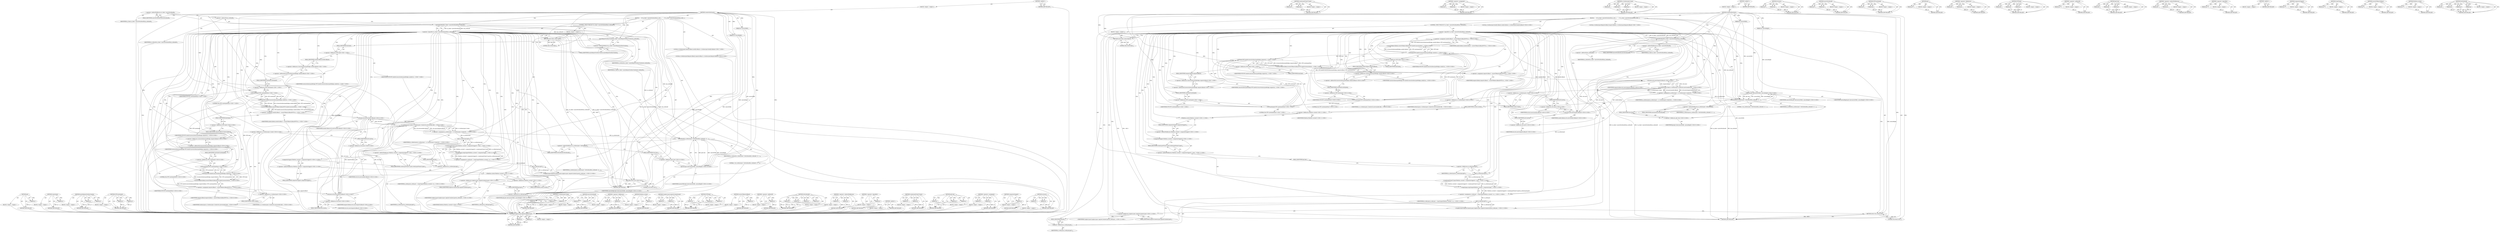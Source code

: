 digraph "SetSurfaceId" {
vulnerable_237 [label=<(METHOD,get)>];
vulnerable_238 [label=<(PARAM,p1)>];
vulnerable_239 [label=<(BLOCK,&lt;empty&gt;,&lt;empty&gt;)>];
vulnerable_240 [label=<(METHOD_RETURN,ANY)>];
vulnerable_220 [label=<(METHOD,wrapUnique)>];
vulnerable_221 [label=<(PARAM,p1)>];
vulnerable_222 [label=<(BLOCK,&lt;empty&gt;,&lt;empty&gt;)>];
vulnerable_223 [label=<(METHOD_RETURN,ANY)>];
vulnerable_166 [label=<(METHOD,asyncRequestSurfaceCreation)>];
vulnerable_167 [label=<(PARAM,p1)>];
vulnerable_168 [label=<(PARAM,p2)>];
vulnerable_169 [label=<(BLOCK,&lt;empty&gt;,&lt;empty&gt;)>];
vulnerable_170 [label=<(METHOD_RETURN,ANY)>];
vulnerable_191 [label=<(METHOD,WTF.unretained)>];
vulnerable_192 [label=<(PARAM,p1)>];
vulnerable_193 [label=<(PARAM,p2)>];
vulnerable_194 [label=<(BLOCK,&lt;empty&gt;,&lt;empty&gt;)>];
vulnerable_195 [label=<(METHOD_RETURN,ANY)>];
vulnerable_6 [label=<(METHOD,&lt;global&gt;)<SUB>1</SUB>>];
vulnerable_7 [label=<(BLOCK,&lt;empty&gt;,&lt;empty&gt;)<SUB>1</SUB>>];
vulnerable_8 [label=<(METHOD,createSurfaceLayer)<SUB>1</SUB>>];
vulnerable_9 [label=<(PARAM,int canvasWidth)<SUB>1</SUB>>];
vulnerable_10 [label=<(PARAM,int canvasHeight)<SUB>1</SUB>>];
vulnerable_11 [label=<(BLOCK,{
     if (!m_client-&gt;syncGetSurfaceId(&amp;m_surfa...,{
     if (!m_client-&gt;syncGetSurfaceId(&amp;m_surfa...)<SUB>2</SUB>>];
vulnerable_12 [label=<(CONTROL_STRUCTURE,IF,if (!m_client-&gt;syncGetSurfaceId(&amp;m_surfaceId)))<SUB>3</SUB>>];
vulnerable_13 [label=<(&lt;operator&gt;.logicalNot,!m_client-&gt;syncGetSurfaceId(&amp;m_surfaceId))<SUB>3</SUB>>];
vulnerable_14 [label=<(syncGetSurfaceId,m_client-&gt;syncGetSurfaceId(&amp;m_surfaceId))<SUB>3</SUB>>];
vulnerable_15 [label=<(&lt;operator&gt;.indirectFieldAccess,m_client-&gt;syncGetSurfaceId)<SUB>3</SUB>>];
vulnerable_16 [label=<(IDENTIFIER,m_client,m_client-&gt;syncGetSurfaceId(&amp;m_surfaceId))<SUB>3</SUB>>];
vulnerable_17 [label=<(FIELD_IDENTIFIER,syncGetSurfaceId,syncGetSurfaceId)<SUB>3</SUB>>];
vulnerable_18 [label=<(&lt;operator&gt;.addressOf,&amp;m_surfaceId)<SUB>3</SUB>>];
vulnerable_19 [label=<(IDENTIFIER,m_surfaceId,m_client-&gt;syncGetSurfaceId(&amp;m_surfaceId))<SUB>3</SUB>>];
vulnerable_20 [label=<(BLOCK,&lt;empty&gt;,&lt;empty&gt;)<SUB>4</SUB>>];
vulnerable_21 [label=<(RETURN,return false;,return false;)<SUB>4</SUB>>];
vulnerable_22 [label=<(LITERAL,false,return false;)<SUB>4</SUB>>];
vulnerable_23 [label=<(asyncRequestSurfaceCreation,m_client-&gt;asyncRequestSurfaceCreation(m_surfaceId))<SUB>6</SUB>>];
vulnerable_24 [label=<(&lt;operator&gt;.indirectFieldAccess,m_client-&gt;asyncRequestSurfaceCreation)<SUB>6</SUB>>];
vulnerable_25 [label=<(IDENTIFIER,m_client,m_client-&gt;asyncRequestSurfaceCreation(m_surfaceId))<SUB>6</SUB>>];
vulnerable_26 [label=<(FIELD_IDENTIFIER,asyncRequestSurfaceCreation,asyncRequestSurfaceCreation)<SUB>6</SUB>>];
vulnerable_27 [label=<(IDENTIFIER,m_surfaceId,m_client-&gt;asyncRequestSurfaceCreation(m_surfaceId))<SUB>6</SUB>>];
vulnerable_28 [label="<(LOCAL,cc.SurfaceLayer.SatisfyCallback satisfyCallback: cc.SurfaceLayer.SatisfyCallback)<SUB>7</SUB>>"];
vulnerable_29 [label="<(&lt;operator&gt;.assignment,satisfyCallback = convertToBaseCallback(WTF::bi...)<SUB>7</SUB>>"];
vulnerable_30 [label="<(IDENTIFIER,satisfyCallback,satisfyCallback = convertToBaseCallback(WTF::bi...)<SUB>7</SUB>>"];
vulnerable_31 [label="<(convertToBaseCallback,convertToBaseCallback(WTF::bind(&amp;CanvasSurfaceL...)<SUB>7</SUB>>"];
vulnerable_32 [label="<(WTF.bind,WTF::bind(&amp;CanvasSurfaceLayerBridge::satisfyCal...)<SUB>7</SUB>>"];
vulnerable_33 [label="<(&lt;operator&gt;.fieldAccess,WTF::bind)<SUB>7</SUB>>"];
vulnerable_34 [label="<(IDENTIFIER,WTF,WTF::bind(&amp;CanvasSurfaceLayerBridge::satisfyCal...)<SUB>7</SUB>>"];
vulnerable_35 [label=<(FIELD_IDENTIFIER,bind,bind)<SUB>7</SUB>>];
vulnerable_36 [label="<(&lt;operator&gt;.addressOf,&amp;CanvasSurfaceLayerBridge::satisfyCallback)<SUB>7</SUB>>"];
vulnerable_37 [label="<(&lt;operator&gt;.fieldAccess,CanvasSurfaceLayerBridge::satisfyCallback)<SUB>7</SUB>>"];
vulnerable_38 [label="<(IDENTIFIER,CanvasSurfaceLayerBridge,WTF::bind(&amp;CanvasSurfaceLayerBridge::satisfyCal...)<SUB>7</SUB>>"];
vulnerable_39 [label=<(FIELD_IDENTIFIER,satisfyCallback,satisfyCallback)<SUB>7</SUB>>];
vulnerable_40 [label="<(WTF.unretained,WTF::unretained(this))<SUB>7</SUB>>"];
vulnerable_41 [label="<(&lt;operator&gt;.fieldAccess,WTF::unretained)<SUB>7</SUB>>"];
vulnerable_42 [label="<(IDENTIFIER,WTF,WTF::unretained(this))<SUB>7</SUB>>"];
vulnerable_43 [label=<(FIELD_IDENTIFIER,unretained,unretained)<SUB>7</SUB>>];
vulnerable_44 [label="<(LITERAL,this,WTF::unretained(this))<SUB>7</SUB>>"];
vulnerable_45 [label="<(LOCAL,cc.SurfaceLayer.RequireCallback requireCallback: cc.SurfaceLayer.RequireCallback)<SUB>8</SUB>>"];
vulnerable_46 [label="<(&lt;operator&gt;.assignment,requireCallback = convertToBaseCallback(WTF::bi...)<SUB>8</SUB>>"];
vulnerable_47 [label="<(IDENTIFIER,requireCallback,requireCallback = convertToBaseCallback(WTF::bi...)<SUB>8</SUB>>"];
vulnerable_48 [label="<(convertToBaseCallback,convertToBaseCallback(WTF::bind(&amp;CanvasSurfaceL...)<SUB>8</SUB>>"];
vulnerable_49 [label="<(WTF.bind,WTF::bind(&amp;CanvasSurfaceLayerBridge::requireCal...)<SUB>8</SUB>>"];
vulnerable_50 [label="<(&lt;operator&gt;.fieldAccess,WTF::bind)<SUB>8</SUB>>"];
vulnerable_51 [label="<(IDENTIFIER,WTF,WTF::bind(&amp;CanvasSurfaceLayerBridge::requireCal...)<SUB>8</SUB>>"];
vulnerable_52 [label=<(FIELD_IDENTIFIER,bind,bind)<SUB>8</SUB>>];
vulnerable_53 [label="<(&lt;operator&gt;.addressOf,&amp;CanvasSurfaceLayerBridge::requireCallback)<SUB>8</SUB>>"];
vulnerable_54 [label="<(&lt;operator&gt;.fieldAccess,CanvasSurfaceLayerBridge::requireCallback)<SUB>8</SUB>>"];
vulnerable_55 [label="<(IDENTIFIER,CanvasSurfaceLayerBridge,WTF::bind(&amp;CanvasSurfaceLayerBridge::requireCal...)<SUB>8</SUB>>"];
vulnerable_56 [label=<(FIELD_IDENTIFIER,requireCallback,requireCallback)<SUB>8</SUB>>];
vulnerable_57 [label="<(WTF.unretained,WTF::unretained(this))<SUB>8</SUB>>"];
vulnerable_58 [label="<(&lt;operator&gt;.fieldAccess,WTF::unretained)<SUB>8</SUB>>"];
vulnerable_59 [label="<(IDENTIFIER,WTF,WTF::unretained(this))<SUB>8</SUB>>"];
vulnerable_60 [label=<(FIELD_IDENTIFIER,unretained,unretained)<SUB>8</SUB>>];
vulnerable_61 [label="<(LITERAL,this,WTF::unretained(this))<SUB>8</SUB>>"];
vulnerable_62 [label="<(&lt;operator&gt;.assignment,m_surfaceLayer = cc::SurfaceLayer::Create(std::...)<SUB>9</SUB>>"];
vulnerable_63 [label="<(IDENTIFIER,m_surfaceLayer,m_surfaceLayer = cc::SurfaceLayer::Create(std::...)<SUB>9</SUB>>"];
vulnerable_64 [label="<(cc.SurfaceLayer.Create,cc::SurfaceLayer::Create(std::move(satisfyCallb...)<SUB>9</SUB>>"];
vulnerable_65 [label="<(&lt;operator&gt;.fieldAccess,cc::SurfaceLayer::Create)<SUB>9</SUB>>"];
vulnerable_66 [label="<(&lt;operator&gt;.fieldAccess,cc::SurfaceLayer)<SUB>9</SUB>>"];
vulnerable_67 [label="<(IDENTIFIER,cc,cc::SurfaceLayer::Create(std::move(satisfyCallb...)<SUB>9</SUB>>"];
vulnerable_68 [label="<(IDENTIFIER,SurfaceLayer,cc::SurfaceLayer::Create(std::move(satisfyCallb...)<SUB>9</SUB>>"];
vulnerable_69 [label=<(FIELD_IDENTIFIER,Create,Create)<SUB>9</SUB>>];
vulnerable_70 [label="<(std.move,std::move(satisfyCallback))<SUB>9</SUB>>"];
vulnerable_71 [label="<(&lt;operator&gt;.fieldAccess,std::move)<SUB>9</SUB>>"];
vulnerable_72 [label="<(IDENTIFIER,std,std::move(satisfyCallback))<SUB>9</SUB>>"];
vulnerable_73 [label=<(FIELD_IDENTIFIER,move,move)<SUB>9</SUB>>];
vulnerable_74 [label="<(IDENTIFIER,satisfyCallback,std::move(satisfyCallback))<SUB>9</SUB>>"];
vulnerable_75 [label="<(std.move,std::move(requireCallback))<SUB>9</SUB>>"];
vulnerable_76 [label="<(&lt;operator&gt;.fieldAccess,std::move)<SUB>9</SUB>>"];
vulnerable_77 [label="<(IDENTIFIER,std,std::move(requireCallback))<SUB>9</SUB>>"];
vulnerable_78 [label=<(FIELD_IDENTIFIER,move,move)<SUB>9</SUB>>];
vulnerable_79 [label="<(IDENTIFIER,requireCallback,std::move(requireCallback))<SUB>9</SUB>>"];
vulnerable_80 [label=<(SetSurfaceId,m_surfaceLayer-&gt;SetSurfaceId(m_surfaceId, 1.f, ...)<SUB>10</SUB>>];
vulnerable_81 [label=<(&lt;operator&gt;.indirectFieldAccess,m_surfaceLayer-&gt;SetSurfaceId)<SUB>10</SUB>>];
vulnerable_82 [label=<(IDENTIFIER,m_surfaceLayer,m_surfaceLayer-&gt;SetSurfaceId(m_surfaceId, 1.f, ...)<SUB>10</SUB>>];
vulnerable_83 [label=<(FIELD_IDENTIFIER,SetSurfaceId,SetSurfaceId)<SUB>10</SUB>>];
vulnerable_84 [label=<(IDENTIFIER,m_surfaceId,m_surfaceLayer-&gt;SetSurfaceId(m_surfaceId, 1.f, ...)<SUB>10</SUB>>];
vulnerable_85 [label=<(LITERAL,1.f,m_surfaceLayer-&gt;SetSurfaceId(m_surfaceId, 1.f, ...)<SUB>10</SUB>>];
vulnerable_86 [label="<(gfx.Size,gfx::Size(canvasWidth, canvasHeight))<SUB>10</SUB>>"];
vulnerable_87 [label="<(&lt;operator&gt;.fieldAccess,gfx::Size)<SUB>10</SUB>>"];
vulnerable_88 [label="<(IDENTIFIER,gfx,gfx::Size(canvasWidth, canvasHeight))<SUB>10</SUB>>"];
vulnerable_89 [label=<(FIELD_IDENTIFIER,Size,Size)<SUB>10</SUB>>];
vulnerable_90 [label="<(IDENTIFIER,canvasWidth,gfx::Size(canvasWidth, canvasHeight))<SUB>10</SUB>>"];
vulnerable_91 [label="<(IDENTIFIER,canvasHeight,gfx::Size(canvasWidth, canvasHeight))<SUB>10</SUB>>"];
vulnerable_92 [label="<(&lt;operator&gt;.assignment,m_webLayer = wrapUnique(Platform::current()-&gt;co...)<SUB>12</SUB>>"];
vulnerable_93 [label="<(IDENTIFIER,m_webLayer,m_webLayer = wrapUnique(Platform::current()-&gt;co...)<SUB>12</SUB>>"];
vulnerable_94 [label="<(wrapUnique,wrapUnique(Platform::current()-&gt;compositorSuppo...)<SUB>12</SUB>>"];
vulnerable_95 [label="<(createLayerFromCCLayer,Platform::current()-&gt;compositorSupport()-&gt;creat...)<SUB>12</SUB>>"];
vulnerable_96 [label="<(&lt;operator&gt;.indirectFieldAccess,Platform::current()-&gt;compositorSupport()-&gt;creat...)<SUB>12</SUB>>"];
vulnerable_97 [label="<(compositorSupport,Platform::current()-&gt;compositorSupport())<SUB>12</SUB>>"];
vulnerable_98 [label="<(&lt;operator&gt;.indirectFieldAccess,Platform::current()-&gt;compositorSupport)<SUB>12</SUB>>"];
vulnerable_99 [label="<(Platform.current,Platform::current())<SUB>12</SUB>>"];
vulnerable_100 [label="<(&lt;operator&gt;.fieldAccess,Platform::current)<SUB>12</SUB>>"];
vulnerable_101 [label="<(IDENTIFIER,Platform,Platform::current())<SUB>12</SUB>>"];
vulnerable_102 [label=<(FIELD_IDENTIFIER,current,current)<SUB>12</SUB>>];
vulnerable_103 [label=<(FIELD_IDENTIFIER,compositorSupport,compositorSupport)<SUB>12</SUB>>];
vulnerable_104 [label=<(FIELD_IDENTIFIER,createLayerFromCCLayer,createLayerFromCCLayer)<SUB>12</SUB>>];
vulnerable_105 [label=<(get,m_surfaceLayer.get())<SUB>12</SUB>>];
vulnerable_106 [label=<(&lt;operator&gt;.fieldAccess,m_surfaceLayer.get)<SUB>12</SUB>>];
vulnerable_107 [label=<(IDENTIFIER,m_surfaceLayer,m_surfaceLayer.get())<SUB>12</SUB>>];
vulnerable_108 [label=<(FIELD_IDENTIFIER,get,get)<SUB>12</SUB>>];
vulnerable_109 [label="<(GraphicsLayer.registerContentsLayer,GraphicsLayer::registerContentsLayer(m_webLayer...)<SUB>13</SUB>>"];
vulnerable_110 [label="<(&lt;operator&gt;.fieldAccess,GraphicsLayer::registerContentsLayer)<SUB>13</SUB>>"];
vulnerable_111 [label="<(IDENTIFIER,GraphicsLayer,GraphicsLayer::registerContentsLayer(m_webLayer...)<SUB>13</SUB>>"];
vulnerable_112 [label=<(FIELD_IDENTIFIER,registerContentsLayer,registerContentsLayer)<SUB>13</SUB>>];
vulnerable_113 [label=<(get,m_webLayer.get())<SUB>13</SUB>>];
vulnerable_114 [label=<(&lt;operator&gt;.fieldAccess,m_webLayer.get)<SUB>13</SUB>>];
vulnerable_115 [label=<(IDENTIFIER,m_webLayer,m_webLayer.get())<SUB>13</SUB>>];
vulnerable_116 [label=<(FIELD_IDENTIFIER,get,get)<SUB>13</SUB>>];
vulnerable_117 [label=<(RETURN,return true;,return true;)<SUB>14</SUB>>];
vulnerable_118 [label=<(LITERAL,true,return true;)<SUB>14</SUB>>];
vulnerable_119 [label=<(METHOD_RETURN,bool)<SUB>1</SUB>>];
vulnerable_121 [label=<(METHOD_RETURN,ANY)<SUB>1</SUB>>];
vulnerable_196 [label=<(METHOD,cc.SurfaceLayer.Create)>];
vulnerable_197 [label=<(PARAM,p1)>];
vulnerable_198 [label=<(PARAM,p2)>];
vulnerable_199 [label=<(PARAM,p3)>];
vulnerable_200 [label=<(BLOCK,&lt;empty&gt;,&lt;empty&gt;)>];
vulnerable_201 [label=<(METHOD_RETURN,ANY)>];
vulnerable_152 [label=<(METHOD,syncGetSurfaceId)>];
vulnerable_153 [label=<(PARAM,p1)>];
vulnerable_154 [label=<(PARAM,p2)>];
vulnerable_155 [label=<(BLOCK,&lt;empty&gt;,&lt;empty&gt;)>];
vulnerable_156 [label=<(METHOD_RETURN,ANY)>];
vulnerable_186 [label=<(METHOD,&lt;operator&gt;.fieldAccess)>];
vulnerable_187 [label=<(PARAM,p1)>];
vulnerable_188 [label=<(PARAM,p2)>];
vulnerable_189 [label=<(BLOCK,&lt;empty&gt;,&lt;empty&gt;)>];
vulnerable_190 [label=<(METHOD_RETURN,ANY)>];
vulnerable_233 [label=<(METHOD,Platform.current)>];
vulnerable_234 [label=<(PARAM,p1)>];
vulnerable_235 [label=<(BLOCK,&lt;empty&gt;,&lt;empty&gt;)>];
vulnerable_236 [label=<(METHOD_RETURN,ANY)>];
vulnerable_241 [label=<(METHOD,GraphicsLayer.registerContentsLayer)>];
vulnerable_242 [label=<(PARAM,p1)>];
vulnerable_243 [label=<(PARAM,p2)>];
vulnerable_244 [label=<(BLOCK,&lt;empty&gt;,&lt;empty&gt;)>];
vulnerable_245 [label=<(METHOD_RETURN,ANY)>];
vulnerable_180 [label=<(METHOD,WTF.bind)>];
vulnerable_181 [label=<(PARAM,p1)>];
vulnerable_182 [label=<(PARAM,p2)>];
vulnerable_183 [label=<(PARAM,p3)>];
vulnerable_184 [label=<(BLOCK,&lt;empty&gt;,&lt;empty&gt;)>];
vulnerable_185 [label=<(METHOD_RETURN,ANY)>];
vulnerable_176 [label=<(METHOD,convertToBaseCallback)>];
vulnerable_177 [label=<(PARAM,p1)>];
vulnerable_178 [label=<(BLOCK,&lt;empty&gt;,&lt;empty&gt;)>];
vulnerable_179 [label=<(METHOD_RETURN,ANY)>];
vulnerable_162 [label=<(METHOD,&lt;operator&gt;.addressOf)>];
vulnerable_163 [label=<(PARAM,p1)>];
vulnerable_164 [label=<(BLOCK,&lt;empty&gt;,&lt;empty&gt;)>];
vulnerable_165 [label=<(METHOD_RETURN,ANY)>];
vulnerable_207 [label=<(METHOD,SetSurfaceId)>];
vulnerable_208 [label=<(PARAM,p1)>];
vulnerable_209 [label=<(PARAM,p2)>];
vulnerable_210 [label=<(PARAM,p3)>];
vulnerable_211 [label=<(PARAM,p4)>];
vulnerable_212 [label=<(BLOCK,&lt;empty&gt;,&lt;empty&gt;)>];
vulnerable_213 [label=<(METHOD_RETURN,ANY)>];
vulnerable_157 [label=<(METHOD,&lt;operator&gt;.indirectFieldAccess)>];
vulnerable_158 [label=<(PARAM,p1)>];
vulnerable_159 [label=<(PARAM,p2)>];
vulnerable_160 [label=<(BLOCK,&lt;empty&gt;,&lt;empty&gt;)>];
vulnerable_161 [label=<(METHOD_RETURN,ANY)>];
vulnerable_148 [label=<(METHOD,&lt;operator&gt;.logicalNot)>];
vulnerable_149 [label=<(PARAM,p1)>];
vulnerable_150 [label=<(BLOCK,&lt;empty&gt;,&lt;empty&gt;)>];
vulnerable_151 [label=<(METHOD_RETURN,ANY)>];
vulnerable_142 [label=<(METHOD,&lt;global&gt;)<SUB>1</SUB>>];
vulnerable_143 [label=<(BLOCK,&lt;empty&gt;,&lt;empty&gt;)>];
vulnerable_144 [label=<(METHOD_RETURN,ANY)>];
vulnerable_224 [label=<(METHOD,createLayerFromCCLayer)>];
vulnerable_225 [label=<(PARAM,p1)>];
vulnerable_226 [label=<(PARAM,p2)>];
vulnerable_227 [label=<(BLOCK,&lt;empty&gt;,&lt;empty&gt;)>];
vulnerable_228 [label=<(METHOD_RETURN,ANY)>];
vulnerable_214 [label=<(METHOD,gfx.Size)>];
vulnerable_215 [label=<(PARAM,p1)>];
vulnerable_216 [label=<(PARAM,p2)>];
vulnerable_217 [label=<(PARAM,p3)>];
vulnerable_218 [label=<(BLOCK,&lt;empty&gt;,&lt;empty&gt;)>];
vulnerable_219 [label=<(METHOD_RETURN,ANY)>];
vulnerable_171 [label=<(METHOD,&lt;operator&gt;.assignment)>];
vulnerable_172 [label=<(PARAM,p1)>];
vulnerable_173 [label=<(PARAM,p2)>];
vulnerable_174 [label=<(BLOCK,&lt;empty&gt;,&lt;empty&gt;)>];
vulnerable_175 [label=<(METHOD_RETURN,ANY)>];
vulnerable_229 [label=<(METHOD,compositorSupport)>];
vulnerable_230 [label=<(PARAM,p1)>];
vulnerable_231 [label=<(BLOCK,&lt;empty&gt;,&lt;empty&gt;)>];
vulnerable_232 [label=<(METHOD_RETURN,ANY)>];
vulnerable_202 [label=<(METHOD,std.move)>];
vulnerable_203 [label=<(PARAM,p1)>];
vulnerable_204 [label=<(PARAM,p2)>];
vulnerable_205 [label=<(BLOCK,&lt;empty&gt;,&lt;empty&gt;)>];
vulnerable_206 [label=<(METHOD_RETURN,ANY)>];
fixed_231 [label=<(METHOD,GraphicsLayer.registerContentsLayer)>];
fixed_232 [label=<(PARAM,p1)>];
fixed_233 [label=<(PARAM,p2)>];
fixed_234 [label=<(BLOCK,&lt;empty&gt;,&lt;empty&gt;)>];
fixed_235 [label=<(METHOD_RETURN,ANY)>];
fixed_214 [label=<(METHOD,createLayerFromCCLayer)>];
fixed_215 [label=<(PARAM,p1)>];
fixed_216 [label=<(PARAM,p2)>];
fixed_217 [label=<(BLOCK,&lt;empty&gt;,&lt;empty&gt;)>];
fixed_218 [label=<(METHOD_RETURN,ANY)>];
fixed_161 [label=<(METHOD,&lt;operator&gt;.assignment)>];
fixed_162 [label=<(PARAM,p1)>];
fixed_163 [label=<(PARAM,p2)>];
fixed_164 [label=<(BLOCK,&lt;empty&gt;,&lt;empty&gt;)>];
fixed_165 [label=<(METHOD_RETURN,ANY)>];
fixed_186 [label=<(METHOD,cc.SurfaceLayer.Create)>];
fixed_187 [label=<(PARAM,p1)>];
fixed_188 [label=<(PARAM,p2)>];
fixed_189 [label=<(PARAM,p3)>];
fixed_190 [label=<(BLOCK,&lt;empty&gt;,&lt;empty&gt;)>];
fixed_191 [label=<(METHOD_RETURN,ANY)>];
fixed_6 [label=<(METHOD,&lt;global&gt;)<SUB>1</SUB>>];
fixed_7 [label=<(BLOCK,&lt;empty&gt;,&lt;empty&gt;)<SUB>1</SUB>>];
fixed_8 [label=<(METHOD,createSurfaceLayer)<SUB>1</SUB>>];
fixed_9 [label=<(PARAM,int canvasWidth)<SUB>1</SUB>>];
fixed_10 [label=<(PARAM,int canvasHeight)<SUB>1</SUB>>];
fixed_11 [label=<(BLOCK,{
     if (!m_client-&gt;syncGetSurfaceId(&amp;m_surfa...,{
     if (!m_client-&gt;syncGetSurfaceId(&amp;m_surfa...)<SUB>2</SUB>>];
fixed_12 [label=<(CONTROL_STRUCTURE,IF,if (!m_client-&gt;syncGetSurfaceId(&amp;m_surfaceId)))<SUB>3</SUB>>];
fixed_13 [label=<(&lt;operator&gt;.logicalNot,!m_client-&gt;syncGetSurfaceId(&amp;m_surfaceId))<SUB>3</SUB>>];
fixed_14 [label=<(syncGetSurfaceId,m_client-&gt;syncGetSurfaceId(&amp;m_surfaceId))<SUB>3</SUB>>];
fixed_15 [label=<(&lt;operator&gt;.indirectFieldAccess,m_client-&gt;syncGetSurfaceId)<SUB>3</SUB>>];
fixed_16 [label=<(IDENTIFIER,m_client,m_client-&gt;syncGetSurfaceId(&amp;m_surfaceId))<SUB>3</SUB>>];
fixed_17 [label=<(FIELD_IDENTIFIER,syncGetSurfaceId,syncGetSurfaceId)<SUB>3</SUB>>];
fixed_18 [label=<(&lt;operator&gt;.addressOf,&amp;m_surfaceId)<SUB>3</SUB>>];
fixed_19 [label=<(IDENTIFIER,m_surfaceId,m_client-&gt;syncGetSurfaceId(&amp;m_surfaceId))<SUB>3</SUB>>];
fixed_20 [label=<(BLOCK,&lt;empty&gt;,&lt;empty&gt;)<SUB>4</SUB>>];
fixed_21 [label=<(RETURN,return false;,return false;)<SUB>4</SUB>>];
fixed_22 [label=<(LITERAL,false,return false;)<SUB>4</SUB>>];
fixed_23 [label="<(LOCAL,cc.SurfaceLayer.SatisfyCallback satisfyCallback: cc.SurfaceLayer.SatisfyCallback)<SUB>6</SUB>>"];
fixed_24 [label="<(&lt;operator&gt;.assignment,satisfyCallback = convertToBaseCallback(WTF::bi...)<SUB>6</SUB>>"];
fixed_25 [label="<(IDENTIFIER,satisfyCallback,satisfyCallback = convertToBaseCallback(WTF::bi...)<SUB>6</SUB>>"];
fixed_26 [label="<(convertToBaseCallback,convertToBaseCallback(WTF::bind(&amp;CanvasSurfaceL...)<SUB>6</SUB>>"];
fixed_27 [label="<(WTF.bind,WTF::bind(&amp;CanvasSurfaceLayerBridge::satisfyCal...)<SUB>6</SUB>>"];
fixed_28 [label="<(&lt;operator&gt;.fieldAccess,WTF::bind)<SUB>6</SUB>>"];
fixed_29 [label="<(IDENTIFIER,WTF,WTF::bind(&amp;CanvasSurfaceLayerBridge::satisfyCal...)<SUB>6</SUB>>"];
fixed_30 [label=<(FIELD_IDENTIFIER,bind,bind)<SUB>6</SUB>>];
fixed_31 [label="<(&lt;operator&gt;.addressOf,&amp;CanvasSurfaceLayerBridge::satisfyCallback)<SUB>6</SUB>>"];
fixed_32 [label="<(&lt;operator&gt;.fieldAccess,CanvasSurfaceLayerBridge::satisfyCallback)<SUB>6</SUB>>"];
fixed_33 [label="<(IDENTIFIER,CanvasSurfaceLayerBridge,WTF::bind(&amp;CanvasSurfaceLayerBridge::satisfyCal...)<SUB>6</SUB>>"];
fixed_34 [label=<(FIELD_IDENTIFIER,satisfyCallback,satisfyCallback)<SUB>6</SUB>>];
fixed_35 [label="<(WTF.unretained,WTF::unretained(this))<SUB>6</SUB>>"];
fixed_36 [label="<(&lt;operator&gt;.fieldAccess,WTF::unretained)<SUB>6</SUB>>"];
fixed_37 [label="<(IDENTIFIER,WTF,WTF::unretained(this))<SUB>6</SUB>>"];
fixed_38 [label=<(FIELD_IDENTIFIER,unretained,unretained)<SUB>6</SUB>>];
fixed_39 [label="<(LITERAL,this,WTF::unretained(this))<SUB>6</SUB>>"];
fixed_40 [label="<(LOCAL,cc.SurfaceLayer.RequireCallback requireCallback: cc.SurfaceLayer.RequireCallback)<SUB>7</SUB>>"];
fixed_41 [label="<(&lt;operator&gt;.assignment,requireCallback = convertToBaseCallback(WTF::bi...)<SUB>7</SUB>>"];
fixed_42 [label="<(IDENTIFIER,requireCallback,requireCallback = convertToBaseCallback(WTF::bi...)<SUB>7</SUB>>"];
fixed_43 [label="<(convertToBaseCallback,convertToBaseCallback(WTF::bind(&amp;CanvasSurfaceL...)<SUB>7</SUB>>"];
fixed_44 [label="<(WTF.bind,WTF::bind(&amp;CanvasSurfaceLayerBridge::requireCal...)<SUB>7</SUB>>"];
fixed_45 [label="<(&lt;operator&gt;.fieldAccess,WTF::bind)<SUB>7</SUB>>"];
fixed_46 [label="<(IDENTIFIER,WTF,WTF::bind(&amp;CanvasSurfaceLayerBridge::requireCal...)<SUB>7</SUB>>"];
fixed_47 [label=<(FIELD_IDENTIFIER,bind,bind)<SUB>7</SUB>>];
fixed_48 [label="<(&lt;operator&gt;.addressOf,&amp;CanvasSurfaceLayerBridge::requireCallback)<SUB>7</SUB>>"];
fixed_49 [label="<(&lt;operator&gt;.fieldAccess,CanvasSurfaceLayerBridge::requireCallback)<SUB>7</SUB>>"];
fixed_50 [label="<(IDENTIFIER,CanvasSurfaceLayerBridge,WTF::bind(&amp;CanvasSurfaceLayerBridge::requireCal...)<SUB>7</SUB>>"];
fixed_51 [label=<(FIELD_IDENTIFIER,requireCallback,requireCallback)<SUB>7</SUB>>];
fixed_52 [label="<(WTF.unretained,WTF::unretained(this))<SUB>7</SUB>>"];
fixed_53 [label="<(&lt;operator&gt;.fieldAccess,WTF::unretained)<SUB>7</SUB>>"];
fixed_54 [label="<(IDENTIFIER,WTF,WTF::unretained(this))<SUB>7</SUB>>"];
fixed_55 [label=<(FIELD_IDENTIFIER,unretained,unretained)<SUB>7</SUB>>];
fixed_56 [label="<(LITERAL,this,WTF::unretained(this))<SUB>7</SUB>>"];
fixed_57 [label="<(&lt;operator&gt;.assignment,m_surfaceLayer = cc::SurfaceLayer::Create(std::...)<SUB>8</SUB>>"];
fixed_58 [label="<(IDENTIFIER,m_surfaceLayer,m_surfaceLayer = cc::SurfaceLayer::Create(std::...)<SUB>8</SUB>>"];
fixed_59 [label="<(cc.SurfaceLayer.Create,cc::SurfaceLayer::Create(std::move(satisfyCallb...)<SUB>8</SUB>>"];
fixed_60 [label="<(&lt;operator&gt;.fieldAccess,cc::SurfaceLayer::Create)<SUB>8</SUB>>"];
fixed_61 [label="<(&lt;operator&gt;.fieldAccess,cc::SurfaceLayer)<SUB>8</SUB>>"];
fixed_62 [label="<(IDENTIFIER,cc,cc::SurfaceLayer::Create(std::move(satisfyCallb...)<SUB>8</SUB>>"];
fixed_63 [label="<(IDENTIFIER,SurfaceLayer,cc::SurfaceLayer::Create(std::move(satisfyCallb...)<SUB>8</SUB>>"];
fixed_64 [label=<(FIELD_IDENTIFIER,Create,Create)<SUB>8</SUB>>];
fixed_65 [label="<(std.move,std::move(satisfyCallback))<SUB>8</SUB>>"];
fixed_66 [label="<(&lt;operator&gt;.fieldAccess,std::move)<SUB>8</SUB>>"];
fixed_67 [label="<(IDENTIFIER,std,std::move(satisfyCallback))<SUB>8</SUB>>"];
fixed_68 [label=<(FIELD_IDENTIFIER,move,move)<SUB>8</SUB>>];
fixed_69 [label="<(IDENTIFIER,satisfyCallback,std::move(satisfyCallback))<SUB>8</SUB>>"];
fixed_70 [label="<(std.move,std::move(requireCallback))<SUB>8</SUB>>"];
fixed_71 [label="<(&lt;operator&gt;.fieldAccess,std::move)<SUB>8</SUB>>"];
fixed_72 [label="<(IDENTIFIER,std,std::move(requireCallback))<SUB>8</SUB>>"];
fixed_73 [label=<(FIELD_IDENTIFIER,move,move)<SUB>8</SUB>>];
fixed_74 [label="<(IDENTIFIER,requireCallback,std::move(requireCallback))<SUB>8</SUB>>"];
fixed_75 [label=<(SetSurfaceId,m_surfaceLayer-&gt;SetSurfaceId(m_surfaceId, 1.f, ...)<SUB>9</SUB>>];
fixed_76 [label=<(&lt;operator&gt;.indirectFieldAccess,m_surfaceLayer-&gt;SetSurfaceId)<SUB>9</SUB>>];
fixed_77 [label=<(IDENTIFIER,m_surfaceLayer,m_surfaceLayer-&gt;SetSurfaceId(m_surfaceId, 1.f, ...)<SUB>9</SUB>>];
fixed_78 [label=<(FIELD_IDENTIFIER,SetSurfaceId,SetSurfaceId)<SUB>9</SUB>>];
fixed_79 [label=<(IDENTIFIER,m_surfaceId,m_surfaceLayer-&gt;SetSurfaceId(m_surfaceId, 1.f, ...)<SUB>9</SUB>>];
fixed_80 [label=<(LITERAL,1.f,m_surfaceLayer-&gt;SetSurfaceId(m_surfaceId, 1.f, ...)<SUB>9</SUB>>];
fixed_81 [label="<(gfx.Size,gfx::Size(canvasWidth, canvasHeight))<SUB>9</SUB>>"];
fixed_82 [label="<(&lt;operator&gt;.fieldAccess,gfx::Size)<SUB>9</SUB>>"];
fixed_83 [label="<(IDENTIFIER,gfx,gfx::Size(canvasWidth, canvasHeight))<SUB>9</SUB>>"];
fixed_84 [label=<(FIELD_IDENTIFIER,Size,Size)<SUB>9</SUB>>];
fixed_85 [label="<(IDENTIFIER,canvasWidth,gfx::Size(canvasWidth, canvasHeight))<SUB>9</SUB>>"];
fixed_86 [label="<(IDENTIFIER,canvasHeight,gfx::Size(canvasWidth, canvasHeight))<SUB>9</SUB>>"];
fixed_87 [label="<(&lt;operator&gt;.assignment,m_webLayer = wrapUnique(Platform::current()-&gt;co...)<SUB>11</SUB>>"];
fixed_88 [label="<(IDENTIFIER,m_webLayer,m_webLayer = wrapUnique(Platform::current()-&gt;co...)<SUB>11</SUB>>"];
fixed_89 [label="<(wrapUnique,wrapUnique(Platform::current()-&gt;compositorSuppo...)<SUB>11</SUB>>"];
fixed_90 [label="<(createLayerFromCCLayer,Platform::current()-&gt;compositorSupport()-&gt;creat...)<SUB>11</SUB>>"];
fixed_91 [label="<(&lt;operator&gt;.indirectFieldAccess,Platform::current()-&gt;compositorSupport()-&gt;creat...)<SUB>11</SUB>>"];
fixed_92 [label="<(compositorSupport,Platform::current()-&gt;compositorSupport())<SUB>11</SUB>>"];
fixed_93 [label="<(&lt;operator&gt;.indirectFieldAccess,Platform::current()-&gt;compositorSupport)<SUB>11</SUB>>"];
fixed_94 [label="<(Platform.current,Platform::current())<SUB>11</SUB>>"];
fixed_95 [label="<(&lt;operator&gt;.fieldAccess,Platform::current)<SUB>11</SUB>>"];
fixed_96 [label="<(IDENTIFIER,Platform,Platform::current())<SUB>11</SUB>>"];
fixed_97 [label=<(FIELD_IDENTIFIER,current,current)<SUB>11</SUB>>];
fixed_98 [label=<(FIELD_IDENTIFIER,compositorSupport,compositorSupport)<SUB>11</SUB>>];
fixed_99 [label=<(FIELD_IDENTIFIER,createLayerFromCCLayer,createLayerFromCCLayer)<SUB>11</SUB>>];
fixed_100 [label=<(get,m_surfaceLayer.get())<SUB>11</SUB>>];
fixed_101 [label=<(&lt;operator&gt;.fieldAccess,m_surfaceLayer.get)<SUB>11</SUB>>];
fixed_102 [label=<(IDENTIFIER,m_surfaceLayer,m_surfaceLayer.get())<SUB>11</SUB>>];
fixed_103 [label=<(FIELD_IDENTIFIER,get,get)<SUB>11</SUB>>];
fixed_104 [label="<(GraphicsLayer.registerContentsLayer,GraphicsLayer::registerContentsLayer(m_webLayer...)<SUB>12</SUB>>"];
fixed_105 [label="<(&lt;operator&gt;.fieldAccess,GraphicsLayer::registerContentsLayer)<SUB>12</SUB>>"];
fixed_106 [label="<(IDENTIFIER,GraphicsLayer,GraphicsLayer::registerContentsLayer(m_webLayer...)<SUB>12</SUB>>"];
fixed_107 [label=<(FIELD_IDENTIFIER,registerContentsLayer,registerContentsLayer)<SUB>12</SUB>>];
fixed_108 [label=<(get,m_webLayer.get())<SUB>12</SUB>>];
fixed_109 [label=<(&lt;operator&gt;.fieldAccess,m_webLayer.get)<SUB>12</SUB>>];
fixed_110 [label=<(IDENTIFIER,m_webLayer,m_webLayer.get())<SUB>12</SUB>>];
fixed_111 [label=<(FIELD_IDENTIFIER,get,get)<SUB>12</SUB>>];
fixed_112 [label=<(RETURN,return true;,return true;)<SUB>13</SUB>>];
fixed_113 [label=<(LITERAL,true,return true;)<SUB>13</SUB>>];
fixed_114 [label=<(METHOD_RETURN,bool)<SUB>1</SUB>>];
fixed_116 [label=<(METHOD_RETURN,ANY)<SUB>1</SUB>>];
fixed_192 [label=<(METHOD,std.move)>];
fixed_193 [label=<(PARAM,p1)>];
fixed_194 [label=<(PARAM,p2)>];
fixed_195 [label=<(BLOCK,&lt;empty&gt;,&lt;empty&gt;)>];
fixed_196 [label=<(METHOD_RETURN,ANY)>];
fixed_147 [label=<(METHOD,syncGetSurfaceId)>];
fixed_148 [label=<(PARAM,p1)>];
fixed_149 [label=<(PARAM,p2)>];
fixed_150 [label=<(BLOCK,&lt;empty&gt;,&lt;empty&gt;)>];
fixed_151 [label=<(METHOD_RETURN,ANY)>];
fixed_181 [label=<(METHOD,WTF.unretained)>];
fixed_182 [label=<(PARAM,p1)>];
fixed_183 [label=<(PARAM,p2)>];
fixed_184 [label=<(BLOCK,&lt;empty&gt;,&lt;empty&gt;)>];
fixed_185 [label=<(METHOD_RETURN,ANY)>];
fixed_227 [label=<(METHOD,get)>];
fixed_228 [label=<(PARAM,p1)>];
fixed_229 [label=<(BLOCK,&lt;empty&gt;,&lt;empty&gt;)>];
fixed_230 [label=<(METHOD_RETURN,ANY)>];
fixed_176 [label=<(METHOD,&lt;operator&gt;.fieldAccess)>];
fixed_177 [label=<(PARAM,p1)>];
fixed_178 [label=<(PARAM,p2)>];
fixed_179 [label=<(BLOCK,&lt;empty&gt;,&lt;empty&gt;)>];
fixed_180 [label=<(METHOD_RETURN,ANY)>];
fixed_170 [label=<(METHOD,WTF.bind)>];
fixed_171 [label=<(PARAM,p1)>];
fixed_172 [label=<(PARAM,p2)>];
fixed_173 [label=<(PARAM,p3)>];
fixed_174 [label=<(BLOCK,&lt;empty&gt;,&lt;empty&gt;)>];
fixed_175 [label=<(METHOD_RETURN,ANY)>];
fixed_157 [label=<(METHOD,&lt;operator&gt;.addressOf)>];
fixed_158 [label=<(PARAM,p1)>];
fixed_159 [label=<(BLOCK,&lt;empty&gt;,&lt;empty&gt;)>];
fixed_160 [label=<(METHOD_RETURN,ANY)>];
fixed_204 [label=<(METHOD,gfx.Size)>];
fixed_205 [label=<(PARAM,p1)>];
fixed_206 [label=<(PARAM,p2)>];
fixed_207 [label=<(PARAM,p3)>];
fixed_208 [label=<(BLOCK,&lt;empty&gt;,&lt;empty&gt;)>];
fixed_209 [label=<(METHOD_RETURN,ANY)>];
fixed_152 [label=<(METHOD,&lt;operator&gt;.indirectFieldAccess)>];
fixed_153 [label=<(PARAM,p1)>];
fixed_154 [label=<(PARAM,p2)>];
fixed_155 [label=<(BLOCK,&lt;empty&gt;,&lt;empty&gt;)>];
fixed_156 [label=<(METHOD_RETURN,ANY)>];
fixed_143 [label=<(METHOD,&lt;operator&gt;.logicalNot)>];
fixed_144 [label=<(PARAM,p1)>];
fixed_145 [label=<(BLOCK,&lt;empty&gt;,&lt;empty&gt;)>];
fixed_146 [label=<(METHOD_RETURN,ANY)>];
fixed_137 [label=<(METHOD,&lt;global&gt;)<SUB>1</SUB>>];
fixed_138 [label=<(BLOCK,&lt;empty&gt;,&lt;empty&gt;)>];
fixed_139 [label=<(METHOD_RETURN,ANY)>];
fixed_219 [label=<(METHOD,compositorSupport)>];
fixed_220 [label=<(PARAM,p1)>];
fixed_221 [label=<(BLOCK,&lt;empty&gt;,&lt;empty&gt;)>];
fixed_222 [label=<(METHOD_RETURN,ANY)>];
fixed_210 [label=<(METHOD,wrapUnique)>];
fixed_211 [label=<(PARAM,p1)>];
fixed_212 [label=<(BLOCK,&lt;empty&gt;,&lt;empty&gt;)>];
fixed_213 [label=<(METHOD_RETURN,ANY)>];
fixed_166 [label=<(METHOD,convertToBaseCallback)>];
fixed_167 [label=<(PARAM,p1)>];
fixed_168 [label=<(BLOCK,&lt;empty&gt;,&lt;empty&gt;)>];
fixed_169 [label=<(METHOD_RETURN,ANY)>];
fixed_223 [label=<(METHOD,Platform.current)>];
fixed_224 [label=<(PARAM,p1)>];
fixed_225 [label=<(BLOCK,&lt;empty&gt;,&lt;empty&gt;)>];
fixed_226 [label=<(METHOD_RETURN,ANY)>];
fixed_197 [label=<(METHOD,SetSurfaceId)>];
fixed_198 [label=<(PARAM,p1)>];
fixed_199 [label=<(PARAM,p2)>];
fixed_200 [label=<(PARAM,p3)>];
fixed_201 [label=<(PARAM,p4)>];
fixed_202 [label=<(BLOCK,&lt;empty&gt;,&lt;empty&gt;)>];
fixed_203 [label=<(METHOD_RETURN,ANY)>];
vulnerable_237 -> vulnerable_238  [key=0, label="AST: "];
vulnerable_237 -> vulnerable_238  [key=1, label="DDG: "];
vulnerable_237 -> vulnerable_239  [key=0, label="AST: "];
vulnerable_237 -> vulnerable_240  [key=0, label="AST: "];
vulnerable_237 -> vulnerable_240  [key=1, label="CFG: "];
vulnerable_238 -> vulnerable_240  [key=0, label="DDG: p1"];
vulnerable_239 -> fixed_231  [key=0];
vulnerable_240 -> fixed_231  [key=0];
vulnerable_220 -> vulnerable_221  [key=0, label="AST: "];
vulnerable_220 -> vulnerable_221  [key=1, label="DDG: "];
vulnerable_220 -> vulnerable_222  [key=0, label="AST: "];
vulnerable_220 -> vulnerable_223  [key=0, label="AST: "];
vulnerable_220 -> vulnerable_223  [key=1, label="CFG: "];
vulnerable_221 -> vulnerable_223  [key=0, label="DDG: p1"];
vulnerable_222 -> fixed_231  [key=0];
vulnerable_223 -> fixed_231  [key=0];
vulnerable_166 -> vulnerable_167  [key=0, label="AST: "];
vulnerable_166 -> vulnerable_167  [key=1, label="DDG: "];
vulnerable_166 -> vulnerable_169  [key=0, label="AST: "];
vulnerable_166 -> vulnerable_168  [key=0, label="AST: "];
vulnerable_166 -> vulnerable_168  [key=1, label="DDG: "];
vulnerable_166 -> vulnerable_170  [key=0, label="AST: "];
vulnerable_166 -> vulnerable_170  [key=1, label="CFG: "];
vulnerable_167 -> vulnerable_170  [key=0, label="DDG: p1"];
vulnerable_168 -> vulnerable_170  [key=0, label="DDG: p2"];
vulnerable_169 -> fixed_231  [key=0];
vulnerable_170 -> fixed_231  [key=0];
vulnerable_191 -> vulnerable_192  [key=0, label="AST: "];
vulnerable_191 -> vulnerable_192  [key=1, label="DDG: "];
vulnerable_191 -> vulnerable_194  [key=0, label="AST: "];
vulnerable_191 -> vulnerable_193  [key=0, label="AST: "];
vulnerable_191 -> vulnerable_193  [key=1, label="DDG: "];
vulnerable_191 -> vulnerable_195  [key=0, label="AST: "];
vulnerable_191 -> vulnerable_195  [key=1, label="CFG: "];
vulnerable_192 -> vulnerable_195  [key=0, label="DDG: p1"];
vulnerable_193 -> vulnerable_195  [key=0, label="DDG: p2"];
vulnerable_194 -> fixed_231  [key=0];
vulnerable_195 -> fixed_231  [key=0];
vulnerable_6 -> vulnerable_7  [key=0, label="AST: "];
vulnerable_6 -> vulnerable_121  [key=0, label="AST: "];
vulnerable_6 -> vulnerable_121  [key=1, label="CFG: "];
vulnerable_7 -> vulnerable_8  [key=0, label="AST: "];
vulnerable_8 -> vulnerable_9  [key=0, label="AST: "];
vulnerable_8 -> vulnerable_9  [key=1, label="DDG: "];
vulnerable_8 -> vulnerable_10  [key=0, label="AST: "];
vulnerable_8 -> vulnerable_10  [key=1, label="DDG: "];
vulnerable_8 -> vulnerable_11  [key=0, label="AST: "];
vulnerable_8 -> vulnerable_119  [key=0, label="AST: "];
vulnerable_8 -> vulnerable_17  [key=0, label="CFG: "];
vulnerable_8 -> vulnerable_117  [key=0, label="DDG: "];
vulnerable_8 -> vulnerable_23  [key=0, label="DDG: "];
vulnerable_8 -> vulnerable_80  [key=0, label="DDG: "];
vulnerable_8 -> vulnerable_118  [key=0, label="DDG: "];
vulnerable_8 -> vulnerable_21  [key=0, label="DDG: "];
vulnerable_8 -> vulnerable_86  [key=0, label="DDG: "];
vulnerable_8 -> vulnerable_14  [key=0, label="DDG: "];
vulnerable_8 -> vulnerable_22  [key=0, label="DDG: "];
vulnerable_8 -> vulnerable_70  [key=0, label="DDG: "];
vulnerable_8 -> vulnerable_75  [key=0, label="DDG: "];
vulnerable_8 -> vulnerable_40  [key=0, label="DDG: "];
vulnerable_8 -> vulnerable_57  [key=0, label="DDG: "];
vulnerable_9 -> vulnerable_119  [key=0, label="DDG: canvasWidth"];
vulnerable_9 -> vulnerable_86  [key=0, label="DDG: canvasWidth"];
vulnerable_10 -> vulnerable_119  [key=0, label="DDG: canvasHeight"];
vulnerable_10 -> vulnerable_86  [key=0, label="DDG: canvasHeight"];
vulnerable_11 -> vulnerable_12  [key=0, label="AST: "];
vulnerable_11 -> vulnerable_23  [key=0, label="AST: "];
vulnerable_11 -> vulnerable_28  [key=0, label="AST: "];
vulnerable_11 -> vulnerable_29  [key=0, label="AST: "];
vulnerable_11 -> vulnerable_45  [key=0, label="AST: "];
vulnerable_11 -> vulnerable_46  [key=0, label="AST: "];
vulnerable_11 -> vulnerable_62  [key=0, label="AST: "];
vulnerable_11 -> vulnerable_80  [key=0, label="AST: "];
vulnerable_11 -> vulnerable_92  [key=0, label="AST: "];
vulnerable_11 -> vulnerable_109  [key=0, label="AST: "];
vulnerable_11 -> vulnerable_117  [key=0, label="AST: "];
vulnerable_12 -> vulnerable_13  [key=0, label="AST: "];
vulnerable_12 -> vulnerable_20  [key=0, label="AST: "];
vulnerable_13 -> vulnerable_14  [key=0, label="AST: "];
vulnerable_13 -> vulnerable_21  [key=0, label="CFG: "];
vulnerable_13 -> vulnerable_21  [key=1, label="CDG: "];
vulnerable_13 -> vulnerable_26  [key=0, label="CFG: "];
vulnerable_13 -> vulnerable_26  [key=1, label="CDG: "];
vulnerable_13 -> vulnerable_119  [key=0, label="DDG: m_client-&gt;syncGetSurfaceId(&amp;m_surfaceId)"];
vulnerable_13 -> vulnerable_119  [key=1, label="DDG: !m_client-&gt;syncGetSurfaceId(&amp;m_surfaceId)"];
vulnerable_13 -> vulnerable_94  [key=0, label="CDG: "];
vulnerable_13 -> vulnerable_60  [key=0, label="CDG: "];
vulnerable_13 -> vulnerable_73  [key=0, label="CDG: "];
vulnerable_13 -> vulnerable_96  [key=0, label="CDG: "];
vulnerable_13 -> vulnerable_64  [key=0, label="CDG: "];
vulnerable_13 -> vulnerable_57  [key=0, label="CDG: "];
vulnerable_13 -> vulnerable_98  [key=0, label="CDG: "];
vulnerable_13 -> vulnerable_113  [key=0, label="CDG: "];
vulnerable_13 -> vulnerable_75  [key=0, label="CDG: "];
vulnerable_13 -> vulnerable_52  [key=0, label="CDG: "];
vulnerable_13 -> vulnerable_37  [key=0, label="CDG: "];
vulnerable_13 -> vulnerable_81  [key=0, label="CDG: "];
vulnerable_13 -> vulnerable_102  [key=0, label="CDG: "];
vulnerable_13 -> vulnerable_114  [key=0, label="CDG: "];
vulnerable_13 -> vulnerable_103  [key=0, label="CDG: "];
vulnerable_13 -> vulnerable_56  [key=0, label="CDG: "];
vulnerable_13 -> vulnerable_69  [key=0, label="CDG: "];
vulnerable_13 -> vulnerable_104  [key=0, label="CDG: "];
vulnerable_13 -> vulnerable_95  [key=0, label="CDG: "];
vulnerable_13 -> vulnerable_92  [key=0, label="CDG: "];
vulnerable_13 -> vulnerable_40  [key=0, label="CDG: "];
vulnerable_13 -> vulnerable_76  [key=0, label="CDG: "];
vulnerable_13 -> vulnerable_50  [key=0, label="CDG: "];
vulnerable_13 -> vulnerable_87  [key=0, label="CDG: "];
vulnerable_13 -> vulnerable_97  [key=0, label="CDG: "];
vulnerable_13 -> vulnerable_112  [key=0, label="CDG: "];
vulnerable_13 -> vulnerable_35  [key=0, label="CDG: "];
vulnerable_13 -> vulnerable_54  [key=0, label="CDG: "];
vulnerable_13 -> vulnerable_43  [key=0, label="CDG: "];
vulnerable_13 -> vulnerable_24  [key=0, label="CDG: "];
vulnerable_13 -> vulnerable_80  [key=0, label="CDG: "];
vulnerable_13 -> vulnerable_58  [key=0, label="CDG: "];
vulnerable_13 -> vulnerable_33  [key=0, label="CDG: "];
vulnerable_13 -> vulnerable_36  [key=0, label="CDG: "];
vulnerable_13 -> vulnerable_100  [key=0, label="CDG: "];
vulnerable_13 -> vulnerable_70  [key=0, label="CDG: "];
vulnerable_13 -> vulnerable_108  [key=0, label="CDG: "];
vulnerable_13 -> vulnerable_86  [key=0, label="CDG: "];
vulnerable_13 -> vulnerable_48  [key=0, label="CDG: "];
vulnerable_13 -> vulnerable_32  [key=0, label="CDG: "];
vulnerable_13 -> vulnerable_49  [key=0, label="CDG: "];
vulnerable_13 -> vulnerable_89  [key=0, label="CDG: "];
vulnerable_13 -> vulnerable_66  [key=0, label="CDG: "];
vulnerable_13 -> vulnerable_116  [key=0, label="CDG: "];
vulnerable_13 -> vulnerable_99  [key=0, label="CDG: "];
vulnerable_13 -> vulnerable_46  [key=0, label="CDG: "];
vulnerable_13 -> vulnerable_106  [key=0, label="CDG: "];
vulnerable_13 -> vulnerable_29  [key=0, label="CDG: "];
vulnerable_13 -> vulnerable_65  [key=0, label="CDG: "];
vulnerable_13 -> vulnerable_23  [key=0, label="CDG: "];
vulnerable_13 -> vulnerable_83  [key=0, label="CDG: "];
vulnerable_13 -> vulnerable_71  [key=0, label="CDG: "];
vulnerable_13 -> vulnerable_105  [key=0, label="CDG: "];
vulnerable_13 -> vulnerable_53  [key=0, label="CDG: "];
vulnerable_13 -> vulnerable_41  [key=0, label="CDG: "];
vulnerable_13 -> vulnerable_110  [key=0, label="CDG: "];
vulnerable_13 -> vulnerable_117  [key=0, label="CDG: "];
vulnerable_13 -> vulnerable_78  [key=0, label="CDG: "];
vulnerable_13 -> vulnerable_109  [key=0, label="CDG: "];
vulnerable_13 -> vulnerable_62  [key=0, label="CDG: "];
vulnerable_13 -> vulnerable_39  [key=0, label="CDG: "];
vulnerable_13 -> vulnerable_31  [key=0, label="CDG: "];
vulnerable_14 -> vulnerable_15  [key=0, label="AST: "];
vulnerable_14 -> vulnerable_18  [key=0, label="AST: "];
vulnerable_14 -> vulnerable_13  [key=0, label="CFG: "];
vulnerable_14 -> vulnerable_13  [key=1, label="DDG: m_client-&gt;syncGetSurfaceId"];
vulnerable_14 -> vulnerable_13  [key=2, label="DDG: &amp;m_surfaceId"];
vulnerable_14 -> vulnerable_119  [key=0, label="DDG: m_client-&gt;syncGetSurfaceId"];
vulnerable_14 -> vulnerable_119  [key=1, label="DDG: &amp;m_surfaceId"];
vulnerable_14 -> vulnerable_23  [key=0, label="DDG: &amp;m_surfaceId"];
vulnerable_14 -> vulnerable_80  [key=0, label="DDG: &amp;m_surfaceId"];
vulnerable_15 -> vulnerable_16  [key=0, label="AST: "];
vulnerable_15 -> vulnerable_17  [key=0, label="AST: "];
vulnerable_15 -> vulnerable_18  [key=0, label="CFG: "];
vulnerable_16 -> fixed_231  [key=0];
vulnerable_17 -> vulnerable_15  [key=0, label="CFG: "];
vulnerable_18 -> vulnerable_19  [key=0, label="AST: "];
vulnerable_18 -> vulnerable_14  [key=0, label="CFG: "];
vulnerable_19 -> fixed_231  [key=0];
vulnerable_20 -> vulnerable_21  [key=0, label="AST: "];
vulnerable_21 -> vulnerable_22  [key=0, label="AST: "];
vulnerable_21 -> vulnerable_119  [key=0, label="CFG: "];
vulnerable_21 -> vulnerable_119  [key=1, label="DDG: &lt;RET&gt;"];
vulnerable_22 -> vulnerable_21  [key=0, label="DDG: false"];
vulnerable_23 -> vulnerable_24  [key=0, label="AST: "];
vulnerable_23 -> vulnerable_27  [key=0, label="AST: "];
vulnerable_23 -> vulnerable_35  [key=0, label="CFG: "];
vulnerable_23 -> vulnerable_80  [key=0, label="DDG: m_surfaceId"];
vulnerable_24 -> vulnerable_25  [key=0, label="AST: "];
vulnerable_24 -> vulnerable_26  [key=0, label="AST: "];
vulnerable_24 -> vulnerable_23  [key=0, label="CFG: "];
vulnerable_25 -> fixed_231  [key=0];
vulnerable_26 -> vulnerable_24  [key=0, label="CFG: "];
vulnerable_27 -> fixed_231  [key=0];
vulnerable_28 -> fixed_231  [key=0];
vulnerable_29 -> vulnerable_30  [key=0, label="AST: "];
vulnerable_29 -> vulnerable_31  [key=0, label="AST: "];
vulnerable_29 -> vulnerable_52  [key=0, label="CFG: "];
vulnerable_29 -> vulnerable_70  [key=0, label="DDG: satisfyCallback"];
vulnerable_30 -> fixed_231  [key=0];
vulnerable_31 -> vulnerable_32  [key=0, label="AST: "];
vulnerable_31 -> vulnerable_29  [key=0, label="CFG: "];
vulnerable_31 -> vulnerable_29  [key=1, label="DDG: WTF::bind(&amp;CanvasSurfaceLayerBridge::satisfyCallback, WTF::unretained(this))"];
vulnerable_32 -> vulnerable_33  [key=0, label="AST: "];
vulnerable_32 -> vulnerable_36  [key=0, label="AST: "];
vulnerable_32 -> vulnerable_40  [key=0, label="AST: "];
vulnerable_32 -> vulnerable_31  [key=0, label="CFG: "];
vulnerable_32 -> vulnerable_31  [key=1, label="DDG: WTF::bind"];
vulnerable_32 -> vulnerable_31  [key=2, label="DDG: &amp;CanvasSurfaceLayerBridge::satisfyCallback"];
vulnerable_32 -> vulnerable_31  [key=3, label="DDG: WTF::unretained(this)"];
vulnerable_32 -> vulnerable_49  [key=0, label="DDG: WTF::bind"];
vulnerable_33 -> vulnerable_34  [key=0, label="AST: "];
vulnerable_33 -> vulnerable_35  [key=0, label="AST: "];
vulnerable_33 -> vulnerable_39  [key=0, label="CFG: "];
vulnerable_34 -> fixed_231  [key=0];
vulnerable_35 -> vulnerable_33  [key=0, label="CFG: "];
vulnerable_36 -> vulnerable_37  [key=0, label="AST: "];
vulnerable_36 -> vulnerable_43  [key=0, label="CFG: "];
vulnerable_37 -> vulnerable_38  [key=0, label="AST: "];
vulnerable_37 -> vulnerable_39  [key=0, label="AST: "];
vulnerable_37 -> vulnerable_36  [key=0, label="CFG: "];
vulnerable_38 -> fixed_231  [key=0];
vulnerable_39 -> vulnerable_37  [key=0, label="CFG: "];
vulnerable_40 -> vulnerable_41  [key=0, label="AST: "];
vulnerable_40 -> vulnerable_44  [key=0, label="AST: "];
vulnerable_40 -> vulnerable_32  [key=0, label="CFG: "];
vulnerable_40 -> vulnerable_32  [key=1, label="DDG: WTF::unretained"];
vulnerable_40 -> vulnerable_32  [key=2, label="DDG: this"];
vulnerable_40 -> vulnerable_57  [key=0, label="DDG: WTF::unretained"];
vulnerable_41 -> vulnerable_42  [key=0, label="AST: "];
vulnerable_41 -> vulnerable_43  [key=0, label="AST: "];
vulnerable_41 -> vulnerable_40  [key=0, label="CFG: "];
vulnerable_42 -> fixed_231  [key=0];
vulnerable_43 -> vulnerable_41  [key=0, label="CFG: "];
vulnerable_44 -> fixed_231  [key=0];
vulnerable_45 -> fixed_231  [key=0];
vulnerable_46 -> vulnerable_47  [key=0, label="AST: "];
vulnerable_46 -> vulnerable_48  [key=0, label="AST: "];
vulnerable_46 -> vulnerable_66  [key=0, label="CFG: "];
vulnerable_46 -> vulnerable_75  [key=0, label="DDG: requireCallback"];
vulnerable_47 -> fixed_231  [key=0];
vulnerable_48 -> vulnerable_49  [key=0, label="AST: "];
vulnerable_48 -> vulnerable_46  [key=0, label="CFG: "];
vulnerable_48 -> vulnerable_46  [key=1, label="DDG: WTF::bind(&amp;CanvasSurfaceLayerBridge::requireCallback, WTF::unretained(this))"];
vulnerable_49 -> vulnerable_50  [key=0, label="AST: "];
vulnerable_49 -> vulnerable_53  [key=0, label="AST: "];
vulnerable_49 -> vulnerable_57  [key=0, label="AST: "];
vulnerable_49 -> vulnerable_48  [key=0, label="CFG: "];
vulnerable_49 -> vulnerable_48  [key=1, label="DDG: WTF::bind"];
vulnerable_49 -> vulnerable_48  [key=2, label="DDG: &amp;CanvasSurfaceLayerBridge::requireCallback"];
vulnerable_49 -> vulnerable_48  [key=3, label="DDG: WTF::unretained(this)"];
vulnerable_50 -> vulnerable_51  [key=0, label="AST: "];
vulnerable_50 -> vulnerable_52  [key=0, label="AST: "];
vulnerable_50 -> vulnerable_56  [key=0, label="CFG: "];
vulnerable_51 -> fixed_231  [key=0];
vulnerable_52 -> vulnerable_50  [key=0, label="CFG: "];
vulnerable_53 -> vulnerable_54  [key=0, label="AST: "];
vulnerable_53 -> vulnerable_60  [key=0, label="CFG: "];
vulnerable_54 -> vulnerable_55  [key=0, label="AST: "];
vulnerable_54 -> vulnerable_56  [key=0, label="AST: "];
vulnerable_54 -> vulnerable_53  [key=0, label="CFG: "];
vulnerable_55 -> fixed_231  [key=0];
vulnerable_56 -> vulnerable_54  [key=0, label="CFG: "];
vulnerable_57 -> vulnerable_58  [key=0, label="AST: "];
vulnerable_57 -> vulnerable_61  [key=0, label="AST: "];
vulnerable_57 -> vulnerable_49  [key=0, label="CFG: "];
vulnerable_57 -> vulnerable_49  [key=1, label="DDG: WTF::unretained"];
vulnerable_57 -> vulnerable_49  [key=2, label="DDG: this"];
vulnerable_58 -> vulnerable_59  [key=0, label="AST: "];
vulnerable_58 -> vulnerable_60  [key=0, label="AST: "];
vulnerable_58 -> vulnerable_57  [key=0, label="CFG: "];
vulnerable_59 -> fixed_231  [key=0];
vulnerable_60 -> vulnerable_58  [key=0, label="CFG: "];
vulnerable_61 -> fixed_231  [key=0];
vulnerable_62 -> vulnerable_63  [key=0, label="AST: "];
vulnerable_62 -> vulnerable_64  [key=0, label="AST: "];
vulnerable_62 -> vulnerable_83  [key=0, label="CFG: "];
vulnerable_62 -> vulnerable_80  [key=0, label="DDG: m_surfaceLayer"];
vulnerable_62 -> vulnerable_105  [key=0, label="DDG: m_surfaceLayer"];
vulnerable_63 -> fixed_231  [key=0];
vulnerable_64 -> vulnerable_65  [key=0, label="AST: "];
vulnerable_64 -> vulnerable_70  [key=0, label="AST: "];
vulnerable_64 -> vulnerable_75  [key=0, label="AST: "];
vulnerable_64 -> vulnerable_62  [key=0, label="CFG: "];
vulnerable_64 -> vulnerable_62  [key=1, label="DDG: cc::SurfaceLayer::Create"];
vulnerable_64 -> vulnerable_62  [key=2, label="DDG: std::move(satisfyCallback)"];
vulnerable_64 -> vulnerable_62  [key=3, label="DDG: std::move(requireCallback)"];
vulnerable_65 -> vulnerable_66  [key=0, label="AST: "];
vulnerable_65 -> vulnerable_69  [key=0, label="AST: "];
vulnerable_65 -> vulnerable_73  [key=0, label="CFG: "];
vulnerable_66 -> vulnerable_67  [key=0, label="AST: "];
vulnerable_66 -> vulnerable_68  [key=0, label="AST: "];
vulnerable_66 -> vulnerable_69  [key=0, label="CFG: "];
vulnerable_67 -> fixed_231  [key=0];
vulnerable_68 -> fixed_231  [key=0];
vulnerable_69 -> vulnerable_65  [key=0, label="CFG: "];
vulnerable_70 -> vulnerable_71  [key=0, label="AST: "];
vulnerable_70 -> vulnerable_74  [key=0, label="AST: "];
vulnerable_70 -> vulnerable_78  [key=0, label="CFG: "];
vulnerable_70 -> vulnerable_64  [key=0, label="DDG: std::move"];
vulnerable_70 -> vulnerable_64  [key=1, label="DDG: satisfyCallback"];
vulnerable_70 -> vulnerable_75  [key=0, label="DDG: std::move"];
vulnerable_71 -> vulnerable_72  [key=0, label="AST: "];
vulnerable_71 -> vulnerable_73  [key=0, label="AST: "];
vulnerable_71 -> vulnerable_70  [key=0, label="CFG: "];
vulnerable_72 -> fixed_231  [key=0];
vulnerable_73 -> vulnerable_71  [key=0, label="CFG: "];
vulnerable_74 -> fixed_231  [key=0];
vulnerable_75 -> vulnerable_76  [key=0, label="AST: "];
vulnerable_75 -> vulnerable_79  [key=0, label="AST: "];
vulnerable_75 -> vulnerable_64  [key=0, label="CFG: "];
vulnerable_75 -> vulnerable_64  [key=1, label="DDG: std::move"];
vulnerable_75 -> vulnerable_64  [key=2, label="DDG: requireCallback"];
vulnerable_76 -> vulnerable_77  [key=0, label="AST: "];
vulnerable_76 -> vulnerable_78  [key=0, label="AST: "];
vulnerable_76 -> vulnerable_75  [key=0, label="CFG: "];
vulnerable_77 -> fixed_231  [key=0];
vulnerable_78 -> vulnerable_76  [key=0, label="CFG: "];
vulnerable_79 -> fixed_231  [key=0];
vulnerable_80 -> vulnerable_81  [key=0, label="AST: "];
vulnerable_80 -> vulnerable_84  [key=0, label="AST: "];
vulnerable_80 -> vulnerable_85  [key=0, label="AST: "];
vulnerable_80 -> vulnerable_86  [key=0, label="AST: "];
vulnerable_80 -> vulnerable_102  [key=0, label="CFG: "];
vulnerable_81 -> vulnerable_82  [key=0, label="AST: "];
vulnerable_81 -> vulnerable_83  [key=0, label="AST: "];
vulnerable_81 -> vulnerable_89  [key=0, label="CFG: "];
vulnerable_82 -> fixed_231  [key=0];
vulnerable_83 -> vulnerable_81  [key=0, label="CFG: "];
vulnerable_84 -> fixed_231  [key=0];
vulnerable_85 -> fixed_231  [key=0];
vulnerable_86 -> vulnerable_87  [key=0, label="AST: "];
vulnerable_86 -> vulnerable_90  [key=0, label="AST: "];
vulnerable_86 -> vulnerable_91  [key=0, label="AST: "];
vulnerable_86 -> vulnerable_80  [key=0, label="CFG: "];
vulnerable_86 -> vulnerable_80  [key=1, label="DDG: gfx::Size"];
vulnerable_86 -> vulnerable_80  [key=2, label="DDG: canvasWidth"];
vulnerable_86 -> vulnerable_80  [key=3, label="DDG: canvasHeight"];
vulnerable_87 -> vulnerable_88  [key=0, label="AST: "];
vulnerable_87 -> vulnerable_89  [key=0, label="AST: "];
vulnerable_87 -> vulnerable_86  [key=0, label="CFG: "];
vulnerable_88 -> fixed_231  [key=0];
vulnerable_89 -> vulnerable_87  [key=0, label="CFG: "];
vulnerable_90 -> fixed_231  [key=0];
vulnerable_91 -> fixed_231  [key=0];
vulnerable_92 -> vulnerable_93  [key=0, label="AST: "];
vulnerable_92 -> vulnerable_94  [key=0, label="AST: "];
vulnerable_92 -> vulnerable_112  [key=0, label="CFG: "];
vulnerable_92 -> vulnerable_113  [key=0, label="DDG: m_webLayer"];
vulnerable_93 -> fixed_231  [key=0];
vulnerable_94 -> vulnerable_95  [key=0, label="AST: "];
vulnerable_94 -> vulnerable_92  [key=0, label="CFG: "];
vulnerable_94 -> vulnerable_92  [key=1, label="DDG: Platform::current()-&gt;compositorSupport()-&gt;createLayerFromCCLayer(m_surfaceLayer.get())"];
vulnerable_95 -> vulnerable_96  [key=0, label="AST: "];
vulnerable_95 -> vulnerable_105  [key=0, label="AST: "];
vulnerable_95 -> vulnerable_94  [key=0, label="CFG: "];
vulnerable_95 -> vulnerable_94  [key=1, label="DDG: Platform::current()-&gt;compositorSupport()-&gt;createLayerFromCCLayer"];
vulnerable_95 -> vulnerable_94  [key=2, label="DDG: m_surfaceLayer.get()"];
vulnerable_96 -> vulnerable_97  [key=0, label="AST: "];
vulnerable_96 -> vulnerable_104  [key=0, label="AST: "];
vulnerable_96 -> vulnerable_108  [key=0, label="CFG: "];
vulnerable_97 -> vulnerable_98  [key=0, label="AST: "];
vulnerable_97 -> vulnerable_104  [key=0, label="CFG: "];
vulnerable_98 -> vulnerable_99  [key=0, label="AST: "];
vulnerable_98 -> vulnerable_103  [key=0, label="AST: "];
vulnerable_98 -> vulnerable_97  [key=0, label="CFG: "];
vulnerable_99 -> vulnerable_100  [key=0, label="AST: "];
vulnerable_99 -> vulnerable_103  [key=0, label="CFG: "];
vulnerable_100 -> vulnerable_101  [key=0, label="AST: "];
vulnerable_100 -> vulnerable_102  [key=0, label="AST: "];
vulnerable_100 -> vulnerable_99  [key=0, label="CFG: "];
vulnerable_101 -> fixed_231  [key=0];
vulnerable_102 -> vulnerable_100  [key=0, label="CFG: "];
vulnerable_103 -> vulnerable_98  [key=0, label="CFG: "];
vulnerable_104 -> vulnerable_96  [key=0, label="CFG: "];
vulnerable_105 -> vulnerable_106  [key=0, label="AST: "];
vulnerable_105 -> vulnerable_95  [key=0, label="CFG: "];
vulnerable_105 -> vulnerable_95  [key=1, label="DDG: m_surfaceLayer.get"];
vulnerable_106 -> vulnerable_107  [key=0, label="AST: "];
vulnerable_106 -> vulnerable_108  [key=0, label="AST: "];
vulnerable_106 -> vulnerable_105  [key=0, label="CFG: "];
vulnerable_107 -> fixed_231  [key=0];
vulnerable_108 -> vulnerable_106  [key=0, label="CFG: "];
vulnerable_109 -> vulnerable_110  [key=0, label="AST: "];
vulnerable_109 -> vulnerable_113  [key=0, label="AST: "];
vulnerable_109 -> vulnerable_117  [key=0, label="CFG: "];
vulnerable_110 -> vulnerable_111  [key=0, label="AST: "];
vulnerable_110 -> vulnerable_112  [key=0, label="AST: "];
vulnerable_110 -> vulnerable_116  [key=0, label="CFG: "];
vulnerable_111 -> fixed_231  [key=0];
vulnerable_112 -> vulnerable_110  [key=0, label="CFG: "];
vulnerable_113 -> vulnerable_114  [key=0, label="AST: "];
vulnerable_113 -> vulnerable_109  [key=0, label="CFG: "];
vulnerable_113 -> vulnerable_109  [key=1, label="DDG: m_webLayer.get"];
vulnerable_114 -> vulnerable_115  [key=0, label="AST: "];
vulnerable_114 -> vulnerable_116  [key=0, label="AST: "];
vulnerable_114 -> vulnerable_113  [key=0, label="CFG: "];
vulnerable_115 -> fixed_231  [key=0];
vulnerable_116 -> vulnerable_114  [key=0, label="CFG: "];
vulnerable_117 -> vulnerable_118  [key=0, label="AST: "];
vulnerable_117 -> vulnerable_119  [key=0, label="CFG: "];
vulnerable_117 -> vulnerable_119  [key=1, label="DDG: &lt;RET&gt;"];
vulnerable_118 -> vulnerable_117  [key=0, label="DDG: true"];
vulnerable_119 -> fixed_231  [key=0];
vulnerable_121 -> fixed_231  [key=0];
vulnerable_196 -> vulnerable_197  [key=0, label="AST: "];
vulnerable_196 -> vulnerable_197  [key=1, label="DDG: "];
vulnerable_196 -> vulnerable_200  [key=0, label="AST: "];
vulnerable_196 -> vulnerable_198  [key=0, label="AST: "];
vulnerable_196 -> vulnerable_198  [key=1, label="DDG: "];
vulnerable_196 -> vulnerable_201  [key=0, label="AST: "];
vulnerable_196 -> vulnerable_201  [key=1, label="CFG: "];
vulnerable_196 -> vulnerable_199  [key=0, label="AST: "];
vulnerable_196 -> vulnerable_199  [key=1, label="DDG: "];
vulnerable_197 -> vulnerable_201  [key=0, label="DDG: p1"];
vulnerable_198 -> vulnerable_201  [key=0, label="DDG: p2"];
vulnerable_199 -> vulnerable_201  [key=0, label="DDG: p3"];
vulnerable_200 -> fixed_231  [key=0];
vulnerable_201 -> fixed_231  [key=0];
vulnerable_152 -> vulnerable_153  [key=0, label="AST: "];
vulnerable_152 -> vulnerable_153  [key=1, label="DDG: "];
vulnerable_152 -> vulnerable_155  [key=0, label="AST: "];
vulnerable_152 -> vulnerable_154  [key=0, label="AST: "];
vulnerable_152 -> vulnerable_154  [key=1, label="DDG: "];
vulnerable_152 -> vulnerable_156  [key=0, label="AST: "];
vulnerable_152 -> vulnerable_156  [key=1, label="CFG: "];
vulnerable_153 -> vulnerable_156  [key=0, label="DDG: p1"];
vulnerable_154 -> vulnerable_156  [key=0, label="DDG: p2"];
vulnerable_155 -> fixed_231  [key=0];
vulnerable_156 -> fixed_231  [key=0];
vulnerable_186 -> vulnerable_187  [key=0, label="AST: "];
vulnerable_186 -> vulnerable_187  [key=1, label="DDG: "];
vulnerable_186 -> vulnerable_189  [key=0, label="AST: "];
vulnerable_186 -> vulnerable_188  [key=0, label="AST: "];
vulnerable_186 -> vulnerable_188  [key=1, label="DDG: "];
vulnerable_186 -> vulnerable_190  [key=0, label="AST: "];
vulnerable_186 -> vulnerable_190  [key=1, label="CFG: "];
vulnerable_187 -> vulnerable_190  [key=0, label="DDG: p1"];
vulnerable_188 -> vulnerable_190  [key=0, label="DDG: p2"];
vulnerable_189 -> fixed_231  [key=0];
vulnerable_190 -> fixed_231  [key=0];
vulnerable_233 -> vulnerable_234  [key=0, label="AST: "];
vulnerable_233 -> vulnerable_234  [key=1, label="DDG: "];
vulnerable_233 -> vulnerable_235  [key=0, label="AST: "];
vulnerable_233 -> vulnerable_236  [key=0, label="AST: "];
vulnerable_233 -> vulnerable_236  [key=1, label="CFG: "];
vulnerable_234 -> vulnerable_236  [key=0, label="DDG: p1"];
vulnerable_235 -> fixed_231  [key=0];
vulnerable_236 -> fixed_231  [key=0];
vulnerable_241 -> vulnerable_242  [key=0, label="AST: "];
vulnerable_241 -> vulnerable_242  [key=1, label="DDG: "];
vulnerable_241 -> vulnerable_244  [key=0, label="AST: "];
vulnerable_241 -> vulnerable_243  [key=0, label="AST: "];
vulnerable_241 -> vulnerable_243  [key=1, label="DDG: "];
vulnerable_241 -> vulnerable_245  [key=0, label="AST: "];
vulnerable_241 -> vulnerable_245  [key=1, label="CFG: "];
vulnerable_242 -> vulnerable_245  [key=0, label="DDG: p1"];
vulnerable_243 -> vulnerable_245  [key=0, label="DDG: p2"];
vulnerable_244 -> fixed_231  [key=0];
vulnerable_245 -> fixed_231  [key=0];
vulnerable_180 -> vulnerable_181  [key=0, label="AST: "];
vulnerable_180 -> vulnerable_181  [key=1, label="DDG: "];
vulnerable_180 -> vulnerable_184  [key=0, label="AST: "];
vulnerable_180 -> vulnerable_182  [key=0, label="AST: "];
vulnerable_180 -> vulnerable_182  [key=1, label="DDG: "];
vulnerable_180 -> vulnerable_185  [key=0, label="AST: "];
vulnerable_180 -> vulnerable_185  [key=1, label="CFG: "];
vulnerable_180 -> vulnerable_183  [key=0, label="AST: "];
vulnerable_180 -> vulnerable_183  [key=1, label="DDG: "];
vulnerable_181 -> vulnerable_185  [key=0, label="DDG: p1"];
vulnerable_182 -> vulnerable_185  [key=0, label="DDG: p2"];
vulnerable_183 -> vulnerable_185  [key=0, label="DDG: p3"];
vulnerable_184 -> fixed_231  [key=0];
vulnerable_185 -> fixed_231  [key=0];
vulnerable_176 -> vulnerable_177  [key=0, label="AST: "];
vulnerable_176 -> vulnerable_177  [key=1, label="DDG: "];
vulnerable_176 -> vulnerable_178  [key=0, label="AST: "];
vulnerable_176 -> vulnerable_179  [key=0, label="AST: "];
vulnerable_176 -> vulnerable_179  [key=1, label="CFG: "];
vulnerable_177 -> vulnerable_179  [key=0, label="DDG: p1"];
vulnerable_178 -> fixed_231  [key=0];
vulnerable_179 -> fixed_231  [key=0];
vulnerable_162 -> vulnerable_163  [key=0, label="AST: "];
vulnerable_162 -> vulnerable_163  [key=1, label="DDG: "];
vulnerable_162 -> vulnerable_164  [key=0, label="AST: "];
vulnerable_162 -> vulnerable_165  [key=0, label="AST: "];
vulnerable_162 -> vulnerable_165  [key=1, label="CFG: "];
vulnerable_163 -> vulnerable_165  [key=0, label="DDG: p1"];
vulnerable_164 -> fixed_231  [key=0];
vulnerable_165 -> fixed_231  [key=0];
vulnerable_207 -> vulnerable_208  [key=0, label="AST: "];
vulnerable_207 -> vulnerable_208  [key=1, label="DDG: "];
vulnerable_207 -> vulnerable_212  [key=0, label="AST: "];
vulnerable_207 -> vulnerable_209  [key=0, label="AST: "];
vulnerable_207 -> vulnerable_209  [key=1, label="DDG: "];
vulnerable_207 -> vulnerable_213  [key=0, label="AST: "];
vulnerable_207 -> vulnerable_213  [key=1, label="CFG: "];
vulnerable_207 -> vulnerable_210  [key=0, label="AST: "];
vulnerable_207 -> vulnerable_210  [key=1, label="DDG: "];
vulnerable_207 -> vulnerable_211  [key=0, label="AST: "];
vulnerable_207 -> vulnerable_211  [key=1, label="DDG: "];
vulnerable_208 -> vulnerable_213  [key=0, label="DDG: p1"];
vulnerable_209 -> vulnerable_213  [key=0, label="DDG: p2"];
vulnerable_210 -> vulnerable_213  [key=0, label="DDG: p3"];
vulnerable_211 -> vulnerable_213  [key=0, label="DDG: p4"];
vulnerable_212 -> fixed_231  [key=0];
vulnerable_213 -> fixed_231  [key=0];
vulnerable_157 -> vulnerable_158  [key=0, label="AST: "];
vulnerable_157 -> vulnerable_158  [key=1, label="DDG: "];
vulnerable_157 -> vulnerable_160  [key=0, label="AST: "];
vulnerable_157 -> vulnerable_159  [key=0, label="AST: "];
vulnerable_157 -> vulnerable_159  [key=1, label="DDG: "];
vulnerable_157 -> vulnerable_161  [key=0, label="AST: "];
vulnerable_157 -> vulnerable_161  [key=1, label="CFG: "];
vulnerable_158 -> vulnerable_161  [key=0, label="DDG: p1"];
vulnerable_159 -> vulnerable_161  [key=0, label="DDG: p2"];
vulnerable_160 -> fixed_231  [key=0];
vulnerable_161 -> fixed_231  [key=0];
vulnerable_148 -> vulnerable_149  [key=0, label="AST: "];
vulnerable_148 -> vulnerable_149  [key=1, label="DDG: "];
vulnerable_148 -> vulnerable_150  [key=0, label="AST: "];
vulnerable_148 -> vulnerable_151  [key=0, label="AST: "];
vulnerable_148 -> vulnerable_151  [key=1, label="CFG: "];
vulnerable_149 -> vulnerable_151  [key=0, label="DDG: p1"];
vulnerable_150 -> fixed_231  [key=0];
vulnerable_151 -> fixed_231  [key=0];
vulnerable_142 -> vulnerable_143  [key=0, label="AST: "];
vulnerable_142 -> vulnerable_144  [key=0, label="AST: "];
vulnerable_142 -> vulnerable_144  [key=1, label="CFG: "];
vulnerable_143 -> fixed_231  [key=0];
vulnerable_144 -> fixed_231  [key=0];
vulnerable_224 -> vulnerable_225  [key=0, label="AST: "];
vulnerable_224 -> vulnerable_225  [key=1, label="DDG: "];
vulnerable_224 -> vulnerable_227  [key=0, label="AST: "];
vulnerable_224 -> vulnerable_226  [key=0, label="AST: "];
vulnerable_224 -> vulnerable_226  [key=1, label="DDG: "];
vulnerable_224 -> vulnerable_228  [key=0, label="AST: "];
vulnerable_224 -> vulnerable_228  [key=1, label="CFG: "];
vulnerable_225 -> vulnerable_228  [key=0, label="DDG: p1"];
vulnerable_226 -> vulnerable_228  [key=0, label="DDG: p2"];
vulnerable_227 -> fixed_231  [key=0];
vulnerable_228 -> fixed_231  [key=0];
vulnerable_214 -> vulnerable_215  [key=0, label="AST: "];
vulnerable_214 -> vulnerable_215  [key=1, label="DDG: "];
vulnerable_214 -> vulnerable_218  [key=0, label="AST: "];
vulnerable_214 -> vulnerable_216  [key=0, label="AST: "];
vulnerable_214 -> vulnerable_216  [key=1, label="DDG: "];
vulnerable_214 -> vulnerable_219  [key=0, label="AST: "];
vulnerable_214 -> vulnerable_219  [key=1, label="CFG: "];
vulnerable_214 -> vulnerable_217  [key=0, label="AST: "];
vulnerable_214 -> vulnerable_217  [key=1, label="DDG: "];
vulnerable_215 -> vulnerable_219  [key=0, label="DDG: p1"];
vulnerable_216 -> vulnerable_219  [key=0, label="DDG: p2"];
vulnerable_217 -> vulnerable_219  [key=0, label="DDG: p3"];
vulnerable_218 -> fixed_231  [key=0];
vulnerable_219 -> fixed_231  [key=0];
vulnerable_171 -> vulnerable_172  [key=0, label="AST: "];
vulnerable_171 -> vulnerable_172  [key=1, label="DDG: "];
vulnerable_171 -> vulnerable_174  [key=0, label="AST: "];
vulnerable_171 -> vulnerable_173  [key=0, label="AST: "];
vulnerable_171 -> vulnerable_173  [key=1, label="DDG: "];
vulnerable_171 -> vulnerable_175  [key=0, label="AST: "];
vulnerable_171 -> vulnerable_175  [key=1, label="CFG: "];
vulnerable_172 -> vulnerable_175  [key=0, label="DDG: p1"];
vulnerable_173 -> vulnerable_175  [key=0, label="DDG: p2"];
vulnerable_174 -> fixed_231  [key=0];
vulnerable_175 -> fixed_231  [key=0];
vulnerable_229 -> vulnerable_230  [key=0, label="AST: "];
vulnerable_229 -> vulnerable_230  [key=1, label="DDG: "];
vulnerable_229 -> vulnerable_231  [key=0, label="AST: "];
vulnerable_229 -> vulnerable_232  [key=0, label="AST: "];
vulnerable_229 -> vulnerable_232  [key=1, label="CFG: "];
vulnerable_230 -> vulnerable_232  [key=0, label="DDG: p1"];
vulnerable_231 -> fixed_231  [key=0];
vulnerable_232 -> fixed_231  [key=0];
vulnerable_202 -> vulnerable_203  [key=0, label="AST: "];
vulnerable_202 -> vulnerable_203  [key=1, label="DDG: "];
vulnerable_202 -> vulnerable_205  [key=0, label="AST: "];
vulnerable_202 -> vulnerable_204  [key=0, label="AST: "];
vulnerable_202 -> vulnerable_204  [key=1, label="DDG: "];
vulnerable_202 -> vulnerable_206  [key=0, label="AST: "];
vulnerable_202 -> vulnerable_206  [key=1, label="CFG: "];
vulnerable_203 -> vulnerable_206  [key=0, label="DDG: p1"];
vulnerable_204 -> vulnerable_206  [key=0, label="DDG: p2"];
vulnerable_205 -> fixed_231  [key=0];
vulnerable_206 -> fixed_231  [key=0];
fixed_231 -> fixed_232  [key=0, label="AST: "];
fixed_231 -> fixed_232  [key=1, label="DDG: "];
fixed_231 -> fixed_234  [key=0, label="AST: "];
fixed_231 -> fixed_233  [key=0, label="AST: "];
fixed_231 -> fixed_233  [key=1, label="DDG: "];
fixed_231 -> fixed_235  [key=0, label="AST: "];
fixed_231 -> fixed_235  [key=1, label="CFG: "];
fixed_232 -> fixed_235  [key=0, label="DDG: p1"];
fixed_233 -> fixed_235  [key=0, label="DDG: p2"];
fixed_214 -> fixed_215  [key=0, label="AST: "];
fixed_214 -> fixed_215  [key=1, label="DDG: "];
fixed_214 -> fixed_217  [key=0, label="AST: "];
fixed_214 -> fixed_216  [key=0, label="AST: "];
fixed_214 -> fixed_216  [key=1, label="DDG: "];
fixed_214 -> fixed_218  [key=0, label="AST: "];
fixed_214 -> fixed_218  [key=1, label="CFG: "];
fixed_215 -> fixed_218  [key=0, label="DDG: p1"];
fixed_216 -> fixed_218  [key=0, label="DDG: p2"];
fixed_161 -> fixed_162  [key=0, label="AST: "];
fixed_161 -> fixed_162  [key=1, label="DDG: "];
fixed_161 -> fixed_164  [key=0, label="AST: "];
fixed_161 -> fixed_163  [key=0, label="AST: "];
fixed_161 -> fixed_163  [key=1, label="DDG: "];
fixed_161 -> fixed_165  [key=0, label="AST: "];
fixed_161 -> fixed_165  [key=1, label="CFG: "];
fixed_162 -> fixed_165  [key=0, label="DDG: p1"];
fixed_163 -> fixed_165  [key=0, label="DDG: p2"];
fixed_186 -> fixed_187  [key=0, label="AST: "];
fixed_186 -> fixed_187  [key=1, label="DDG: "];
fixed_186 -> fixed_190  [key=0, label="AST: "];
fixed_186 -> fixed_188  [key=0, label="AST: "];
fixed_186 -> fixed_188  [key=1, label="DDG: "];
fixed_186 -> fixed_191  [key=0, label="AST: "];
fixed_186 -> fixed_191  [key=1, label="CFG: "];
fixed_186 -> fixed_189  [key=0, label="AST: "];
fixed_186 -> fixed_189  [key=1, label="DDG: "];
fixed_187 -> fixed_191  [key=0, label="DDG: p1"];
fixed_188 -> fixed_191  [key=0, label="DDG: p2"];
fixed_189 -> fixed_191  [key=0, label="DDG: p3"];
fixed_6 -> fixed_7  [key=0, label="AST: "];
fixed_6 -> fixed_116  [key=0, label="AST: "];
fixed_6 -> fixed_116  [key=1, label="CFG: "];
fixed_7 -> fixed_8  [key=0, label="AST: "];
fixed_8 -> fixed_9  [key=0, label="AST: "];
fixed_8 -> fixed_9  [key=1, label="DDG: "];
fixed_8 -> fixed_10  [key=0, label="AST: "];
fixed_8 -> fixed_10  [key=1, label="DDG: "];
fixed_8 -> fixed_11  [key=0, label="AST: "];
fixed_8 -> fixed_114  [key=0, label="AST: "];
fixed_8 -> fixed_17  [key=0, label="CFG: "];
fixed_8 -> fixed_112  [key=0, label="DDG: "];
fixed_8 -> fixed_75  [key=0, label="DDG: "];
fixed_8 -> fixed_113  [key=0, label="DDG: "];
fixed_8 -> fixed_21  [key=0, label="DDG: "];
fixed_8 -> fixed_81  [key=0, label="DDG: "];
fixed_8 -> fixed_14  [key=0, label="DDG: "];
fixed_8 -> fixed_22  [key=0, label="DDG: "];
fixed_8 -> fixed_65  [key=0, label="DDG: "];
fixed_8 -> fixed_70  [key=0, label="DDG: "];
fixed_8 -> fixed_35  [key=0, label="DDG: "];
fixed_8 -> fixed_52  [key=0, label="DDG: "];
fixed_9 -> fixed_114  [key=0, label="DDG: canvasWidth"];
fixed_9 -> fixed_81  [key=0, label="DDG: canvasWidth"];
fixed_10 -> fixed_114  [key=0, label="DDG: canvasHeight"];
fixed_10 -> fixed_81  [key=0, label="DDG: canvasHeight"];
fixed_11 -> fixed_12  [key=0, label="AST: "];
fixed_11 -> fixed_23  [key=0, label="AST: "];
fixed_11 -> fixed_24  [key=0, label="AST: "];
fixed_11 -> fixed_40  [key=0, label="AST: "];
fixed_11 -> fixed_41  [key=0, label="AST: "];
fixed_11 -> fixed_57  [key=0, label="AST: "];
fixed_11 -> fixed_75  [key=0, label="AST: "];
fixed_11 -> fixed_87  [key=0, label="AST: "];
fixed_11 -> fixed_104  [key=0, label="AST: "];
fixed_11 -> fixed_112  [key=0, label="AST: "];
fixed_12 -> fixed_13  [key=0, label="AST: "];
fixed_12 -> fixed_20  [key=0, label="AST: "];
fixed_13 -> fixed_14  [key=0, label="AST: "];
fixed_13 -> fixed_21  [key=0, label="CFG: "];
fixed_13 -> fixed_21  [key=1, label="CDG: "];
fixed_13 -> fixed_30  [key=0, label="CFG: "];
fixed_13 -> fixed_30  [key=1, label="CDG: "];
fixed_13 -> fixed_114  [key=0, label="DDG: m_client-&gt;syncGetSurfaceId(&amp;m_surfaceId)"];
fixed_13 -> fixed_114  [key=1, label="DDG: !m_client-&gt;syncGetSurfaceId(&amp;m_surfaceId)"];
fixed_13 -> fixed_107  [key=0, label="CDG: "];
fixed_13 -> fixed_47  [key=0, label="CDG: "];
fixed_13 -> fixed_34  [key=0, label="CDG: "];
fixed_13 -> fixed_94  [key=0, label="CDG: "];
fixed_13 -> fixed_48  [key=0, label="CDG: "];
fixed_13 -> fixed_32  [key=0, label="CDG: "];
fixed_13 -> fixed_68  [key=0, label="CDG: "];
fixed_13 -> fixed_49  [key=0, label="CDG: "];
fixed_13 -> fixed_60  [key=0, label="CDG: "];
fixed_13 -> fixed_73  [key=0, label="CDG: "];
fixed_13 -> fixed_26  [key=0, label="CDG: "];
fixed_13 -> fixed_64  [key=0, label="CDG: "];
fixed_13 -> fixed_51  [key=0, label="CDG: "];
fixed_13 -> fixed_57  [key=0, label="CDG: "];
fixed_13 -> fixed_89  [key=0, label="CDG: "];
fixed_13 -> fixed_28  [key=0, label="CDG: "];
fixed_13 -> fixed_66  [key=0, label="CDG: "];
fixed_13 -> fixed_98  [key=0, label="CDG: "];
fixed_13 -> fixed_75  [key=0, label="CDG: "];
fixed_13 -> fixed_52  [key=0, label="CDG: "];
fixed_13 -> fixed_99  [key=0, label="CDG: "];
fixed_13 -> fixed_81  [key=0, label="CDG: "];
fixed_13 -> fixed_84  [key=0, label="CDG: "];
fixed_13 -> fixed_38  [key=0, label="CDG: "];
fixed_13 -> fixed_103  [key=0, label="CDG: "];
fixed_13 -> fixed_104  [key=0, label="CDG: "];
fixed_13 -> fixed_95  [key=0, label="CDG: "];
fixed_13 -> fixed_92  [key=0, label="CDG: "];
fixed_13 -> fixed_45  [key=0, label="CDG: "];
fixed_13 -> fixed_27  [key=0, label="CDG: "];
fixed_13 -> fixed_76  [key=0, label="CDG: "];
fixed_13 -> fixed_65  [key=0, label="CDG: "];
fixed_13 -> fixed_59  [key=0, label="CDG: "];
fixed_13 -> fixed_87  [key=0, label="CDG: "];
fixed_13 -> fixed_97  [key=0, label="CDG: "];
fixed_13 -> fixed_91  [key=0, label="CDG: "];
fixed_13 -> fixed_112  [key=0, label="CDG: "];
fixed_13 -> fixed_44  [key=0, label="CDG: "];
fixed_13 -> fixed_35  [key=0, label="CDG: "];
fixed_13 -> fixed_82  [key=0, label="CDG: "];
fixed_13 -> fixed_93  [key=0, label="CDG: "];
fixed_13 -> fixed_101  [key=0, label="CDG: "];
fixed_13 -> fixed_90  [key=0, label="CDG: "];
fixed_13 -> fixed_43  [key=0, label="CDG: "];
fixed_13 -> fixed_24  [key=0, label="CDG: "];
fixed_13 -> fixed_61  [key=0, label="CDG: "];
fixed_13 -> fixed_71  [key=0, label="CDG: "];
fixed_13 -> fixed_36  [key=0, label="CDG: "];
fixed_13 -> fixed_105  [key=0, label="CDG: "];
fixed_13 -> fixed_100  [key=0, label="CDG: "];
fixed_13 -> fixed_53  [key=0, label="CDG: "];
fixed_13 -> fixed_41  [key=0, label="CDG: "];
fixed_13 -> fixed_70  [key=0, label="CDG: "];
fixed_13 -> fixed_55  [key=0, label="CDG: "];
fixed_13 -> fixed_108  [key=0, label="CDG: "];
fixed_13 -> fixed_78  [key=0, label="CDG: "];
fixed_13 -> fixed_111  [key=0, label="CDG: "];
fixed_13 -> fixed_109  [key=0, label="CDG: "];
fixed_13 -> fixed_31  [key=0, label="CDG: "];
fixed_14 -> fixed_15  [key=0, label="AST: "];
fixed_14 -> fixed_18  [key=0, label="AST: "];
fixed_14 -> fixed_13  [key=0, label="CFG: "];
fixed_14 -> fixed_13  [key=1, label="DDG: m_client-&gt;syncGetSurfaceId"];
fixed_14 -> fixed_13  [key=2, label="DDG: &amp;m_surfaceId"];
fixed_14 -> fixed_114  [key=0, label="DDG: m_client-&gt;syncGetSurfaceId"];
fixed_14 -> fixed_114  [key=1, label="DDG: &amp;m_surfaceId"];
fixed_14 -> fixed_75  [key=0, label="DDG: &amp;m_surfaceId"];
fixed_15 -> fixed_16  [key=0, label="AST: "];
fixed_15 -> fixed_17  [key=0, label="AST: "];
fixed_15 -> fixed_18  [key=0, label="CFG: "];
fixed_17 -> fixed_15  [key=0, label="CFG: "];
fixed_18 -> fixed_19  [key=0, label="AST: "];
fixed_18 -> fixed_14  [key=0, label="CFG: "];
fixed_20 -> fixed_21  [key=0, label="AST: "];
fixed_21 -> fixed_22  [key=0, label="AST: "];
fixed_21 -> fixed_114  [key=0, label="CFG: "];
fixed_21 -> fixed_114  [key=1, label="DDG: &lt;RET&gt;"];
fixed_22 -> fixed_21  [key=0, label="DDG: false"];
fixed_24 -> fixed_25  [key=0, label="AST: "];
fixed_24 -> fixed_26  [key=0, label="AST: "];
fixed_24 -> fixed_47  [key=0, label="CFG: "];
fixed_24 -> fixed_65  [key=0, label="DDG: satisfyCallback"];
fixed_26 -> fixed_27  [key=0, label="AST: "];
fixed_26 -> fixed_24  [key=0, label="CFG: "];
fixed_26 -> fixed_24  [key=1, label="DDG: WTF::bind(&amp;CanvasSurfaceLayerBridge::satisfyCallback, WTF::unretained(this))"];
fixed_27 -> fixed_28  [key=0, label="AST: "];
fixed_27 -> fixed_31  [key=0, label="AST: "];
fixed_27 -> fixed_35  [key=0, label="AST: "];
fixed_27 -> fixed_26  [key=0, label="CFG: "];
fixed_27 -> fixed_26  [key=1, label="DDG: WTF::bind"];
fixed_27 -> fixed_26  [key=2, label="DDG: &amp;CanvasSurfaceLayerBridge::satisfyCallback"];
fixed_27 -> fixed_26  [key=3, label="DDG: WTF::unretained(this)"];
fixed_27 -> fixed_44  [key=0, label="DDG: WTF::bind"];
fixed_28 -> fixed_29  [key=0, label="AST: "];
fixed_28 -> fixed_30  [key=0, label="AST: "];
fixed_28 -> fixed_34  [key=0, label="CFG: "];
fixed_30 -> fixed_28  [key=0, label="CFG: "];
fixed_31 -> fixed_32  [key=0, label="AST: "];
fixed_31 -> fixed_38  [key=0, label="CFG: "];
fixed_32 -> fixed_33  [key=0, label="AST: "];
fixed_32 -> fixed_34  [key=0, label="AST: "];
fixed_32 -> fixed_31  [key=0, label="CFG: "];
fixed_34 -> fixed_32  [key=0, label="CFG: "];
fixed_35 -> fixed_36  [key=0, label="AST: "];
fixed_35 -> fixed_39  [key=0, label="AST: "];
fixed_35 -> fixed_27  [key=0, label="CFG: "];
fixed_35 -> fixed_27  [key=1, label="DDG: WTF::unretained"];
fixed_35 -> fixed_27  [key=2, label="DDG: this"];
fixed_35 -> fixed_52  [key=0, label="DDG: WTF::unretained"];
fixed_36 -> fixed_37  [key=0, label="AST: "];
fixed_36 -> fixed_38  [key=0, label="AST: "];
fixed_36 -> fixed_35  [key=0, label="CFG: "];
fixed_38 -> fixed_36  [key=0, label="CFG: "];
fixed_41 -> fixed_42  [key=0, label="AST: "];
fixed_41 -> fixed_43  [key=0, label="AST: "];
fixed_41 -> fixed_61  [key=0, label="CFG: "];
fixed_41 -> fixed_70  [key=0, label="DDG: requireCallback"];
fixed_43 -> fixed_44  [key=0, label="AST: "];
fixed_43 -> fixed_41  [key=0, label="CFG: "];
fixed_43 -> fixed_41  [key=1, label="DDG: WTF::bind(&amp;CanvasSurfaceLayerBridge::requireCallback, WTF::unretained(this))"];
fixed_44 -> fixed_45  [key=0, label="AST: "];
fixed_44 -> fixed_48  [key=0, label="AST: "];
fixed_44 -> fixed_52  [key=0, label="AST: "];
fixed_44 -> fixed_43  [key=0, label="CFG: "];
fixed_44 -> fixed_43  [key=1, label="DDG: WTF::bind"];
fixed_44 -> fixed_43  [key=2, label="DDG: &amp;CanvasSurfaceLayerBridge::requireCallback"];
fixed_44 -> fixed_43  [key=3, label="DDG: WTF::unretained(this)"];
fixed_45 -> fixed_46  [key=0, label="AST: "];
fixed_45 -> fixed_47  [key=0, label="AST: "];
fixed_45 -> fixed_51  [key=0, label="CFG: "];
fixed_47 -> fixed_45  [key=0, label="CFG: "];
fixed_48 -> fixed_49  [key=0, label="AST: "];
fixed_48 -> fixed_55  [key=0, label="CFG: "];
fixed_49 -> fixed_50  [key=0, label="AST: "];
fixed_49 -> fixed_51  [key=0, label="AST: "];
fixed_49 -> fixed_48  [key=0, label="CFG: "];
fixed_51 -> fixed_49  [key=0, label="CFG: "];
fixed_52 -> fixed_53  [key=0, label="AST: "];
fixed_52 -> fixed_56  [key=0, label="AST: "];
fixed_52 -> fixed_44  [key=0, label="CFG: "];
fixed_52 -> fixed_44  [key=1, label="DDG: WTF::unretained"];
fixed_52 -> fixed_44  [key=2, label="DDG: this"];
fixed_53 -> fixed_54  [key=0, label="AST: "];
fixed_53 -> fixed_55  [key=0, label="AST: "];
fixed_53 -> fixed_52  [key=0, label="CFG: "];
fixed_55 -> fixed_53  [key=0, label="CFG: "];
fixed_57 -> fixed_58  [key=0, label="AST: "];
fixed_57 -> fixed_59  [key=0, label="AST: "];
fixed_57 -> fixed_78  [key=0, label="CFG: "];
fixed_57 -> fixed_75  [key=0, label="DDG: m_surfaceLayer"];
fixed_57 -> fixed_100  [key=0, label="DDG: m_surfaceLayer"];
fixed_59 -> fixed_60  [key=0, label="AST: "];
fixed_59 -> fixed_65  [key=0, label="AST: "];
fixed_59 -> fixed_70  [key=0, label="AST: "];
fixed_59 -> fixed_57  [key=0, label="CFG: "];
fixed_59 -> fixed_57  [key=1, label="DDG: cc::SurfaceLayer::Create"];
fixed_59 -> fixed_57  [key=2, label="DDG: std::move(satisfyCallback)"];
fixed_59 -> fixed_57  [key=3, label="DDG: std::move(requireCallback)"];
fixed_60 -> fixed_61  [key=0, label="AST: "];
fixed_60 -> fixed_64  [key=0, label="AST: "];
fixed_60 -> fixed_68  [key=0, label="CFG: "];
fixed_61 -> fixed_62  [key=0, label="AST: "];
fixed_61 -> fixed_63  [key=0, label="AST: "];
fixed_61 -> fixed_64  [key=0, label="CFG: "];
fixed_64 -> fixed_60  [key=0, label="CFG: "];
fixed_65 -> fixed_66  [key=0, label="AST: "];
fixed_65 -> fixed_69  [key=0, label="AST: "];
fixed_65 -> fixed_73  [key=0, label="CFG: "];
fixed_65 -> fixed_59  [key=0, label="DDG: std::move"];
fixed_65 -> fixed_59  [key=1, label="DDG: satisfyCallback"];
fixed_65 -> fixed_70  [key=0, label="DDG: std::move"];
fixed_66 -> fixed_67  [key=0, label="AST: "];
fixed_66 -> fixed_68  [key=0, label="AST: "];
fixed_66 -> fixed_65  [key=0, label="CFG: "];
fixed_68 -> fixed_66  [key=0, label="CFG: "];
fixed_70 -> fixed_71  [key=0, label="AST: "];
fixed_70 -> fixed_74  [key=0, label="AST: "];
fixed_70 -> fixed_59  [key=0, label="CFG: "];
fixed_70 -> fixed_59  [key=1, label="DDG: std::move"];
fixed_70 -> fixed_59  [key=2, label="DDG: requireCallback"];
fixed_71 -> fixed_72  [key=0, label="AST: "];
fixed_71 -> fixed_73  [key=0, label="AST: "];
fixed_71 -> fixed_70  [key=0, label="CFG: "];
fixed_73 -> fixed_71  [key=0, label="CFG: "];
fixed_75 -> fixed_76  [key=0, label="AST: "];
fixed_75 -> fixed_79  [key=0, label="AST: "];
fixed_75 -> fixed_80  [key=0, label="AST: "];
fixed_75 -> fixed_81  [key=0, label="AST: "];
fixed_75 -> fixed_97  [key=0, label="CFG: "];
fixed_76 -> fixed_77  [key=0, label="AST: "];
fixed_76 -> fixed_78  [key=0, label="AST: "];
fixed_76 -> fixed_84  [key=0, label="CFG: "];
fixed_78 -> fixed_76  [key=0, label="CFG: "];
fixed_81 -> fixed_82  [key=0, label="AST: "];
fixed_81 -> fixed_85  [key=0, label="AST: "];
fixed_81 -> fixed_86  [key=0, label="AST: "];
fixed_81 -> fixed_75  [key=0, label="CFG: "];
fixed_81 -> fixed_75  [key=1, label="DDG: gfx::Size"];
fixed_81 -> fixed_75  [key=2, label="DDG: canvasWidth"];
fixed_81 -> fixed_75  [key=3, label="DDG: canvasHeight"];
fixed_82 -> fixed_83  [key=0, label="AST: "];
fixed_82 -> fixed_84  [key=0, label="AST: "];
fixed_82 -> fixed_81  [key=0, label="CFG: "];
fixed_84 -> fixed_82  [key=0, label="CFG: "];
fixed_87 -> fixed_88  [key=0, label="AST: "];
fixed_87 -> fixed_89  [key=0, label="AST: "];
fixed_87 -> fixed_107  [key=0, label="CFG: "];
fixed_87 -> fixed_108  [key=0, label="DDG: m_webLayer"];
fixed_89 -> fixed_90  [key=0, label="AST: "];
fixed_89 -> fixed_87  [key=0, label="CFG: "];
fixed_89 -> fixed_87  [key=1, label="DDG: Platform::current()-&gt;compositorSupport()-&gt;createLayerFromCCLayer(m_surfaceLayer.get())"];
fixed_90 -> fixed_91  [key=0, label="AST: "];
fixed_90 -> fixed_100  [key=0, label="AST: "];
fixed_90 -> fixed_89  [key=0, label="CFG: "];
fixed_90 -> fixed_89  [key=1, label="DDG: Platform::current()-&gt;compositorSupport()-&gt;createLayerFromCCLayer"];
fixed_90 -> fixed_89  [key=2, label="DDG: m_surfaceLayer.get()"];
fixed_91 -> fixed_92  [key=0, label="AST: "];
fixed_91 -> fixed_99  [key=0, label="AST: "];
fixed_91 -> fixed_103  [key=0, label="CFG: "];
fixed_92 -> fixed_93  [key=0, label="AST: "];
fixed_92 -> fixed_99  [key=0, label="CFG: "];
fixed_93 -> fixed_94  [key=0, label="AST: "];
fixed_93 -> fixed_98  [key=0, label="AST: "];
fixed_93 -> fixed_92  [key=0, label="CFG: "];
fixed_94 -> fixed_95  [key=0, label="AST: "];
fixed_94 -> fixed_98  [key=0, label="CFG: "];
fixed_95 -> fixed_96  [key=0, label="AST: "];
fixed_95 -> fixed_97  [key=0, label="AST: "];
fixed_95 -> fixed_94  [key=0, label="CFG: "];
fixed_97 -> fixed_95  [key=0, label="CFG: "];
fixed_98 -> fixed_93  [key=0, label="CFG: "];
fixed_99 -> fixed_91  [key=0, label="CFG: "];
fixed_100 -> fixed_101  [key=0, label="AST: "];
fixed_100 -> fixed_90  [key=0, label="CFG: "];
fixed_100 -> fixed_90  [key=1, label="DDG: m_surfaceLayer.get"];
fixed_101 -> fixed_102  [key=0, label="AST: "];
fixed_101 -> fixed_103  [key=0, label="AST: "];
fixed_101 -> fixed_100  [key=0, label="CFG: "];
fixed_103 -> fixed_101  [key=0, label="CFG: "];
fixed_104 -> fixed_105  [key=0, label="AST: "];
fixed_104 -> fixed_108  [key=0, label="AST: "];
fixed_104 -> fixed_112  [key=0, label="CFG: "];
fixed_105 -> fixed_106  [key=0, label="AST: "];
fixed_105 -> fixed_107  [key=0, label="AST: "];
fixed_105 -> fixed_111  [key=0, label="CFG: "];
fixed_107 -> fixed_105  [key=0, label="CFG: "];
fixed_108 -> fixed_109  [key=0, label="AST: "];
fixed_108 -> fixed_104  [key=0, label="CFG: "];
fixed_108 -> fixed_104  [key=1, label="DDG: m_webLayer.get"];
fixed_109 -> fixed_110  [key=0, label="AST: "];
fixed_109 -> fixed_111  [key=0, label="AST: "];
fixed_109 -> fixed_108  [key=0, label="CFG: "];
fixed_111 -> fixed_109  [key=0, label="CFG: "];
fixed_112 -> fixed_113  [key=0, label="AST: "];
fixed_112 -> fixed_114  [key=0, label="CFG: "];
fixed_112 -> fixed_114  [key=1, label="DDG: &lt;RET&gt;"];
fixed_113 -> fixed_112  [key=0, label="DDG: true"];
fixed_192 -> fixed_193  [key=0, label="AST: "];
fixed_192 -> fixed_193  [key=1, label="DDG: "];
fixed_192 -> fixed_195  [key=0, label="AST: "];
fixed_192 -> fixed_194  [key=0, label="AST: "];
fixed_192 -> fixed_194  [key=1, label="DDG: "];
fixed_192 -> fixed_196  [key=0, label="AST: "];
fixed_192 -> fixed_196  [key=1, label="CFG: "];
fixed_193 -> fixed_196  [key=0, label="DDG: p1"];
fixed_194 -> fixed_196  [key=0, label="DDG: p2"];
fixed_147 -> fixed_148  [key=0, label="AST: "];
fixed_147 -> fixed_148  [key=1, label="DDG: "];
fixed_147 -> fixed_150  [key=0, label="AST: "];
fixed_147 -> fixed_149  [key=0, label="AST: "];
fixed_147 -> fixed_149  [key=1, label="DDG: "];
fixed_147 -> fixed_151  [key=0, label="AST: "];
fixed_147 -> fixed_151  [key=1, label="CFG: "];
fixed_148 -> fixed_151  [key=0, label="DDG: p1"];
fixed_149 -> fixed_151  [key=0, label="DDG: p2"];
fixed_181 -> fixed_182  [key=0, label="AST: "];
fixed_181 -> fixed_182  [key=1, label="DDG: "];
fixed_181 -> fixed_184  [key=0, label="AST: "];
fixed_181 -> fixed_183  [key=0, label="AST: "];
fixed_181 -> fixed_183  [key=1, label="DDG: "];
fixed_181 -> fixed_185  [key=0, label="AST: "];
fixed_181 -> fixed_185  [key=1, label="CFG: "];
fixed_182 -> fixed_185  [key=0, label="DDG: p1"];
fixed_183 -> fixed_185  [key=0, label="DDG: p2"];
fixed_227 -> fixed_228  [key=0, label="AST: "];
fixed_227 -> fixed_228  [key=1, label="DDG: "];
fixed_227 -> fixed_229  [key=0, label="AST: "];
fixed_227 -> fixed_230  [key=0, label="AST: "];
fixed_227 -> fixed_230  [key=1, label="CFG: "];
fixed_228 -> fixed_230  [key=0, label="DDG: p1"];
fixed_176 -> fixed_177  [key=0, label="AST: "];
fixed_176 -> fixed_177  [key=1, label="DDG: "];
fixed_176 -> fixed_179  [key=0, label="AST: "];
fixed_176 -> fixed_178  [key=0, label="AST: "];
fixed_176 -> fixed_178  [key=1, label="DDG: "];
fixed_176 -> fixed_180  [key=0, label="AST: "];
fixed_176 -> fixed_180  [key=1, label="CFG: "];
fixed_177 -> fixed_180  [key=0, label="DDG: p1"];
fixed_178 -> fixed_180  [key=0, label="DDG: p2"];
fixed_170 -> fixed_171  [key=0, label="AST: "];
fixed_170 -> fixed_171  [key=1, label="DDG: "];
fixed_170 -> fixed_174  [key=0, label="AST: "];
fixed_170 -> fixed_172  [key=0, label="AST: "];
fixed_170 -> fixed_172  [key=1, label="DDG: "];
fixed_170 -> fixed_175  [key=0, label="AST: "];
fixed_170 -> fixed_175  [key=1, label="CFG: "];
fixed_170 -> fixed_173  [key=0, label="AST: "];
fixed_170 -> fixed_173  [key=1, label="DDG: "];
fixed_171 -> fixed_175  [key=0, label="DDG: p1"];
fixed_172 -> fixed_175  [key=0, label="DDG: p2"];
fixed_173 -> fixed_175  [key=0, label="DDG: p3"];
fixed_157 -> fixed_158  [key=0, label="AST: "];
fixed_157 -> fixed_158  [key=1, label="DDG: "];
fixed_157 -> fixed_159  [key=0, label="AST: "];
fixed_157 -> fixed_160  [key=0, label="AST: "];
fixed_157 -> fixed_160  [key=1, label="CFG: "];
fixed_158 -> fixed_160  [key=0, label="DDG: p1"];
fixed_204 -> fixed_205  [key=0, label="AST: "];
fixed_204 -> fixed_205  [key=1, label="DDG: "];
fixed_204 -> fixed_208  [key=0, label="AST: "];
fixed_204 -> fixed_206  [key=0, label="AST: "];
fixed_204 -> fixed_206  [key=1, label="DDG: "];
fixed_204 -> fixed_209  [key=0, label="AST: "];
fixed_204 -> fixed_209  [key=1, label="CFG: "];
fixed_204 -> fixed_207  [key=0, label="AST: "];
fixed_204 -> fixed_207  [key=1, label="DDG: "];
fixed_205 -> fixed_209  [key=0, label="DDG: p1"];
fixed_206 -> fixed_209  [key=0, label="DDG: p2"];
fixed_207 -> fixed_209  [key=0, label="DDG: p3"];
fixed_152 -> fixed_153  [key=0, label="AST: "];
fixed_152 -> fixed_153  [key=1, label="DDG: "];
fixed_152 -> fixed_155  [key=0, label="AST: "];
fixed_152 -> fixed_154  [key=0, label="AST: "];
fixed_152 -> fixed_154  [key=1, label="DDG: "];
fixed_152 -> fixed_156  [key=0, label="AST: "];
fixed_152 -> fixed_156  [key=1, label="CFG: "];
fixed_153 -> fixed_156  [key=0, label="DDG: p1"];
fixed_154 -> fixed_156  [key=0, label="DDG: p2"];
fixed_143 -> fixed_144  [key=0, label="AST: "];
fixed_143 -> fixed_144  [key=1, label="DDG: "];
fixed_143 -> fixed_145  [key=0, label="AST: "];
fixed_143 -> fixed_146  [key=0, label="AST: "];
fixed_143 -> fixed_146  [key=1, label="CFG: "];
fixed_144 -> fixed_146  [key=0, label="DDG: p1"];
fixed_137 -> fixed_138  [key=0, label="AST: "];
fixed_137 -> fixed_139  [key=0, label="AST: "];
fixed_137 -> fixed_139  [key=1, label="CFG: "];
fixed_219 -> fixed_220  [key=0, label="AST: "];
fixed_219 -> fixed_220  [key=1, label="DDG: "];
fixed_219 -> fixed_221  [key=0, label="AST: "];
fixed_219 -> fixed_222  [key=0, label="AST: "];
fixed_219 -> fixed_222  [key=1, label="CFG: "];
fixed_220 -> fixed_222  [key=0, label="DDG: p1"];
fixed_210 -> fixed_211  [key=0, label="AST: "];
fixed_210 -> fixed_211  [key=1, label="DDG: "];
fixed_210 -> fixed_212  [key=0, label="AST: "];
fixed_210 -> fixed_213  [key=0, label="AST: "];
fixed_210 -> fixed_213  [key=1, label="CFG: "];
fixed_211 -> fixed_213  [key=0, label="DDG: p1"];
fixed_166 -> fixed_167  [key=0, label="AST: "];
fixed_166 -> fixed_167  [key=1, label="DDG: "];
fixed_166 -> fixed_168  [key=0, label="AST: "];
fixed_166 -> fixed_169  [key=0, label="AST: "];
fixed_166 -> fixed_169  [key=1, label="CFG: "];
fixed_167 -> fixed_169  [key=0, label="DDG: p1"];
fixed_223 -> fixed_224  [key=0, label="AST: "];
fixed_223 -> fixed_224  [key=1, label="DDG: "];
fixed_223 -> fixed_225  [key=0, label="AST: "];
fixed_223 -> fixed_226  [key=0, label="AST: "];
fixed_223 -> fixed_226  [key=1, label="CFG: "];
fixed_224 -> fixed_226  [key=0, label="DDG: p1"];
fixed_197 -> fixed_198  [key=0, label="AST: "];
fixed_197 -> fixed_198  [key=1, label="DDG: "];
fixed_197 -> fixed_202  [key=0, label="AST: "];
fixed_197 -> fixed_199  [key=0, label="AST: "];
fixed_197 -> fixed_199  [key=1, label="DDG: "];
fixed_197 -> fixed_203  [key=0, label="AST: "];
fixed_197 -> fixed_203  [key=1, label="CFG: "];
fixed_197 -> fixed_200  [key=0, label="AST: "];
fixed_197 -> fixed_200  [key=1, label="DDG: "];
fixed_197 -> fixed_201  [key=0, label="AST: "];
fixed_197 -> fixed_201  [key=1, label="DDG: "];
fixed_198 -> fixed_203  [key=0, label="DDG: p1"];
fixed_199 -> fixed_203  [key=0, label="DDG: p2"];
fixed_200 -> fixed_203  [key=0, label="DDG: p3"];
fixed_201 -> fixed_203  [key=0, label="DDG: p4"];
}
